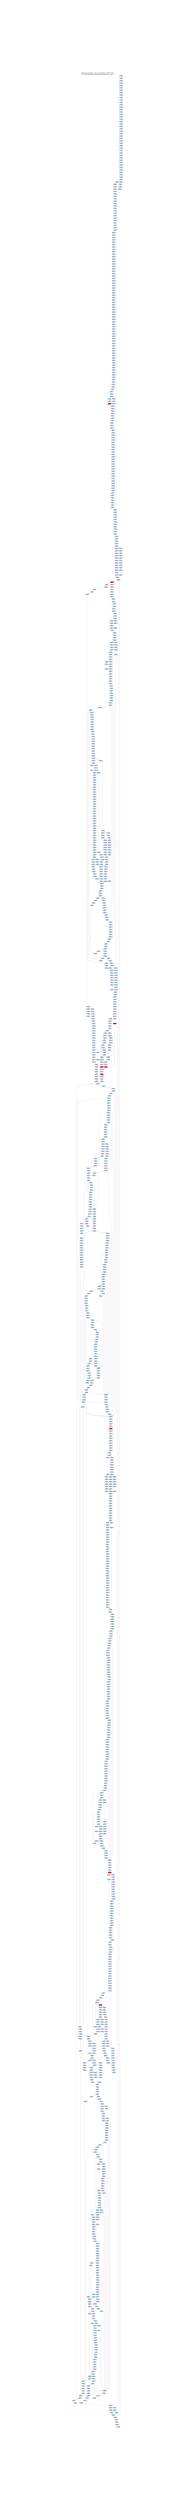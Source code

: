 digraph G {
node[shape=rectangle,style=filled,fillcolor=lightsteelblue,color=lightsteelblue]
bgcolor="transparent"
graph [label="Jakstab v0.8.4-devel   Tue Oct 22 09:02:24 CEST 2019\n-m ../Input/Real/linuxCommandsStatic/shred -b --cpa i", labelloc=t, fontsize=35, pad=30]
"0x0807ffe9"[label="0x0807ffe9\n"];
"0x08051fe5"[label="0x08051fe5\n"];
"0x0807ffed"[label="0x0807ffed\n"];
"0x0807ffe2"[label="0x0807ffe2\n"];
"0x08051fef"[label="0x08051fef\n"];
"0x08051fe9"[label="0x08051fe9\n"];
"0x08051ff6"[label="0x08051ff6\n"];
"0x0807fff9"[label="0x0807fff9\n"];
"0x08051ff8"[label="0x08051ff8\n"];
"0x0807fffb"[label="0x0807fffb\n"];
"0x0807fffd"[label="0x0807fffd\n"];
"0x08051ff4"[label="0x08051ff4\n"];
"0x0807fff3"[label="0x0807fff3\n"];
"0x08051ffa"[label="0x08051ffa\n"];
"0x0807fff7"[label="0x0807fff7\n"];
"0x08051ffc"[label="0x08051ffc\n"];
"0x08080009"[label="0x08080009\n"];
"0x08052005"[label="0x08052005\n"];
"0x08052007"[label="0x08052007\n"];
"0x08052002"[label="0x08052002\n"];
"0x0808000f"[label="0x0808000f\n"];
"0x08080003"[label="0x08080003\n"];
"0x0805200f"[label="0x0805200f\n"];
"0x0805200c"[label="0x0805200c\n"];
"0x08052015"[label="0x08052015\n"];
"0x0808001b"[label="0x0808001b\n"];
"0x08052017"[label="0x08052017\n"];
"0x08052012"[label="0x08052012\n"];
"0x0805201f"[label="0x0805201f\n"];
"0x08080015"[label="0x08080015\n"];
"0x08052019"[label="0x08052019\n"];
"0x08080017"[label="0x08080017\n"];
"0x08080029"[label="0x08080029\n"];
"0x0808002b"[label="0x0808002b\n"];
"0x08052028"[label="0x08052028\n"];
"0x0808002f"[label="0x0808002f\n"];
"0x08052023"[label="0x08052023\n"];
"0x08080021"[label="0x08080021\n"];
"0x08080025"[label="0x08080025\n"];
"0x0805202c"[label="0x0805202c\n"];
"0x08080039"[label="0x08080039\n"];
"0x0808003d"[label="0x0808003d\n"];
"0x08052034"[label="0x08052034\n"];
"0x08080035"[label="0x08080035\n"];
"0x0805203c"[label="0x0805203c\n"];
"0x08080037"[label="0x08080037\n"];
"0x0808004d"[label="0x0808004d\n"];
"0x08052041"[label="0x08052041\n"];
"0x08080043"[label="0x08080043\n"];
"0x08052049"[label="0x08052049\n"];
"0x08080047"[label="0x08080047\n"];
"0x0808005c"[label="0x0808005c\n"];
"0x08052054"[label="0x08052054\n"];
"0x08080060"[label="0x08080060\n"];
"0x08080051"[label="0x08080051\n"];
"0x0805205b"[label="0x0805205b\n"];
"0x08080058"[label="0x08080058\n"];
"0x08052066"[label="0x08052066\n"];
"0x0808006b"[label="0x0808006b\n"];
"0x08052070"[label="0x08052070\n"];
"0x08052069"[label="0x08052069\n"];
"0x08080066"[label="0x08080066\n"];
"0x0805206b"[label="0x0805206b\n"];
"0x08052075"[label="0x08052075\n"];
"0x0808007b"[label="0x0808007b\n"];
"0x08052077"[label="0x08052077\n"];
"0x0808007f"[label="0x0808007f\n"];
"0x08080071"[label="0x08080071\n"];
"0x0805207f"[label="0x0805207f\n"];
"0x08080075"[label="0x08080075\n"];
"0x08052079"[label="0x08052079\n"];
"0x0805207c"[label="0x0805207c\n"];
"0x08080077"[label="0x08080077\n"];
"0x08052088"[label="0x08052088\n"];
"0x0808008b"[label="0x0808008b\n"];
"0x08052081"[label="0x08052081\n"];
"0x08052084"[label="0x08052084\n"];
"0x08080081"[label="0x08080081\n"];
"0x0805208f"[label="0x0805208f\n"];
"0x0805208c"[label="0x0805208c\n"];
"0x08080087"[label="0x08080087\n"];
"0x08080099"[label="0x08080099\n"];
"0x08052095"[label="0x08052095\n"];
"0x0808009b"[label="0x0808009b\n"];
"0x08052098"[label="0x08052098\n"];
"0x0808009d"[label="0x0808009d\n"];
"0x0805209e"[label="0x0805209e\n"];
"0x08080091"[label="0x08080091\n"];
"0x08080095"[label="0x08080095\n"];
"0x0805209b"[label="0x0805209b\n"];
"0x080520a6"[label="0x080520a6\n"];
"0x080528a5"[label="0x080528a5\n"];
"0x080800ab"[label="0x080800ab\n"];
"0x080528a2"[label="0x080528a2\n"];
"0x080520a1"[label="0x080520a1\n"];
"0x080520a4"[label="0x080520a4\n"];
"0x080800b0"[label="0x080800b0\n"];
"0x080800a3"[label="0x080800a3\n"];
"0x080520a9"[label="0x080520a9\n"];
"0x080800a7"[label="0x080800a7\n"];
"0x080520ac"[label="0x080520ac\n"];
"0x080800b9"[label="0x080800b9\n"];
"0x080520b6"[label="0x080520b6\n"];
"0x080800bd"[label="0x080800bd\n"];
"0x080520b1"[label="0x080520b1\n"];
"0x080520b4"[label="0x080520b4\n"];
"0x080520c0"[label="0x080520c0\n"];
"0x080800b4"[label="0x080800b4\n"];
"0x080520b9"[label="0x080520b9\n"];
"0x080520c5"[label="0x080520c5\n"];
"0x080520c2"[label="0x080520c2\n"];
"0x080800cd"[label="0x080800cd\n"];
"0x080520cd"[label="0x080520cd\n"];
"0x080520d0"[label="0x080520d0\n"];
"0x080800c3"[label="0x080800c3\n"];
"0x080520c9"[label="0x080520c9\n"];
"0x080800c8"[label="0x080800c8\n"];
"0x080800d9"[label="0x080800d9\n"];
"0x080520d2"[label="0x080520d2\n"];
"0x080800dd"[label="0x080800dd\n"];
"0x080a08e0"[label="0x080a08e0\n"];
"0x080800d2"[label="0x080800d2\n"];
"0x080520e0"[label="0x080520e0\n"];
"0x080520d9"[label="0x080520d9\n"];
"0x080800d7"[label="0x080800d7\n"];
"0x080520e6"[label="0x080520e6\n"];
"0x080a08ea"[label="0x080a08ea\n"];
"0x080800ec"[label="0x080800ec\n"];
"0x080a08ef"[label="0x080a08ef\n"];
"0x080520e4"[label="0x080520e4\n"];
"0x080800e2"[label="0x080800e2\n"];
"0x080520ed"[label="0x080520ed\n"];
"0x080520f0"[label="0x080520f0\n"];
"0x080a08e1"[label="0x080a08e1\n"];
"0x080800e7"[label="0x080800e7\n"];
"0x080a08e6"[label="0x080a08e6\n"];
"0x080520f6"[label="0x080520f6\n"];
"0x080a08f9"[label="0x080a08f9\n"];
"0x080800fb"[label="0x080800fb\n"];
"0x080a08ff"[label="0x080a08ff\n"];
"0x080520f3"[label="0x080520f3\n"];
"0x08080100"[label="0x08080100\n"];
"0x080520fe"[label="0x080520fe\n"];
"0x080800f1"[label="0x080800f1\n"];
"0x080520fd"[label="0x080520fd\n"];
"0x08052100"[label="0x08052100\n",fillcolor="red"];
"0x080520ff"[label="0x080520ff\n"];
"0x080a08f7"[label="0x080a08f7\n"];
"0x080800f5"[label="0x080800f5\n"];
"0x080520fc"[label="0x080520fc\n"];
"0x080a08f5"[label="0x080a08f5\n"];
"0x08080109"[label="0x08080109\n"];
"0x080a0909"[label="0x080a0909\n"];
"0x0808010b"[label="0x0808010b\n"];
"0x08052107"[label="0x08052107\n"];
"0x08052101"[label="0x08052101\n"];
"0x0808010f"[label="0x0808010f\n"];
"0x08052104"[label="0x08052104\n"];
"0x080a090e"[label="0x080a090e\n"];
"0x080a0903"[label="0x080a0903\n"];
"0x080a0904"[label="0x080a0904\n"];
"0x080a0901"[label="0x080a0901\n"];
"0x0805210f"[label="0x0805210f\n"];
"0x0805210a"[label="0x0805210a\n"];
"0x08080105"[label="0x08080105\n"];
"0x080a0908"[label="0x080a0908\n"];
"0x0805210c"[label="0x0805210c\n"];
"0x08080119"[label="0x08080119\n"];
"0x08052118"[label="0x08052118\n"];
"0x08052111"[label="0x08052111\n"];
"0x08080120"[label="0x08080120\n"];
"0x08052113"[label="0x08052113\n"];
"0x08080111"[label="0x08080111\n"];
"0x0805211e"[label="0x0805211e\n"];
"0x08080115"[label="0x08080115\n"];
"0x08080117"[label="0x08080117\n"];
"0x0808012f"[label="0x0808012f\n"];
"0x08052123"[label="0x08052123\n"];
"0x0805212e"[label="0x0805212e\n"];
"0x08080123"[label="0x08080123\n"];
"0x08052130"[label="0x08052130\n"];
"0x08080126"[label="0x08080126\n"];
"0x08052129"[label="0x08052129\n"];
"0x0805212b"[label="0x0805212b\n"];
"0x08080128"[label="0x08080128\n"];
"0x08052137"[label="0x08052137\n"];
"0x08052133"[label="0x08052133\n"];
"0x08080131"[label="0x08080131\n",fillcolor="red"];
"0x0807f940"[label="0x0807f940\n"];
"0x0805213a"[label="0x0805213a\n"];
"0x0805213c"[label="0x0805213c\n"];
"0x0807f948"[label="0x0807f948\n"];
"0x312d302e"[label="0x312d302e\n"];
"0x08052145"[label="0x08052145\n"];
"0x0807f946"[label="0x0807f946\n"];
"0x08052148"[label="0x08052148\n"];
"0x08052142"[label="0x08052142\n"];
"0x0807f943"[label="0x0807f943\n"];
"0x0807f94e"[label="0x0807f94e\n"];
"0x0805214f"[label="0x0805214f\n"];
"0x0805214a"[label="0x0805214a\n"];
"0x0807f94c"[label="0x0807f94c\n"];
"0x0807f94b"[label="0x0807f94b\n"];
"0x0807f958"[label="0x0807f958\n"];
"0x0808015b"[label="0x0808015b\n"];
"0x0807f955"[label="0x0807f955\n"];
"0x080a9160"[label="0x080a9160\n"];
"0x0807f953"[label="0x0807f953\n"];
"0x0808015e"[label="0x0808015e\n"];
"0x08052154"[label="0x08052154\n"];
"0x0807f951"[label="0x0807f951\n"];
"0x08080160"[label="0x08080160\n"];
"0x0807f95f"[label="0x0807f95f\n"];
"0x0805215d"[label="0x0805215d\n"];
"0x0807f95d"[label="0x0807f95d\n"];
"0x0805215a"[label="0x0805215a\n"];
"0x0807f95a"[label="0x0807f95a\n"];
"0x0807f968"[label="0x0807f968\n"];
"0x080a9169"[label="0x080a9169\n"];
"0x0808016d"[label="0x0808016d\n"];
"0x080a916f"[label="0x080a916f\n"];
"0x0807f962"[label="0x0807f962\n"];
"0x0807f961"[label="0x0807f961\n"];
"0x08052163"[label="0x08052163\n"];
"0x0805216e"[label="0x0805216e\n"];
"0x080a9163"[label="0x080a9163\n"];
"0x0807f96f"[label="0x0807f96f\n"];
"0x080a9164"[label="0x080a9164\n"];
"0x08080162"[label="0x08080162\n"];
"0x080a9161"[label="0x080a9161\n"];
"0x0807f96d"[label="0x0807f96d\n"];
"0x080a9162"[label="0x080a9162\n"];
"0x08080164"[label="0x08080164\n"];
"0x08052169"[label="0x08052169\n"];
"0x0807f96b"[label="0x0807f96b\n"];
"0x0805216c"[label="0x0805216c\n"];
"0x08080168"[label="0x08080168\n"];
"0x0804b175"[label="0x0804b175\n"];
"0x080a917c"[label="0x080a917c\n"];
"0x0807f977"[label="0x0807f977\n"];
"0x0808017b"[label="0x0808017b\n"];
"0x0804b178"[label="0x0804b178\n"];
"0x080a917a"[label="0x080a917a\n"];
"0x0804c978"[label="0x0804c978\n"];
"0x0807f974"[label="0x0807f974\n"];
"0x08052171"[label="0x08052171\n"];
"0x080a9180"[label="0x080a9180\n"];
"0x0807f972"[label="0x0807f972\n"];
"0x08052174"[label="0x08052174\n"];
"0x08080180"[label="0x08080180\n"];
"0x080a917e"[label="0x080a917e\n"];
"0x0807f980"[label="0x0807f980\n"];
"0x0804b17d"[label="0x0804b17d\n"];
"0x08080171"[label="0x08080171\n"];
"0x0805217d"[label="0x0805217d\n"];
"0x0807f97e"[label="0x0807f97e\n"];
"0x08080173"[label="0x08080173\n"];
"0x08052180"[label="0x08052180\n"];
"0x0804b180"[label="0x0804b180\n"];
"0x080a9172"[label="0x080a9172\n"];
"0x0804b179"[label="0x0804b179\n"];
"0x0805217a"[label="0x0805217a\n"];
"0x08080175"[label="0x08080175\n"];
"0x0807f97b"[label="0x0807f97b\n"];
"0x0804c97b"[label="0x0804c97b\n"];
"0x0804b17c"[label="0x0804b17c\n"];
"0x0807f979"[label="0x0807f979\n"];
"0x080a9176"[label="0x080a9176\n"];
"0x080a918b"[label="0x080a918b\n"];
"0x08052185"[label="0x08052185\n"];
"0x080a9189"[label="0x080a9189\n"];
"0x0807f986"[label="0x0807f986\n"];
"0x0808018c"[label="0x0808018c\n"];
"0x080a918f"[label="0x080a918f\n"];
"0x0807f983"[label="0x0807f983\n"];
"0x080a918d"[label="0x080a918d\n"];
"0x0807f990"[label="0x0807f990\n"];
"0x0805218e"[label="0x0805218e\n"];
"0x080a9183"[label="0x080a9183\n"];
"0x080a9187"[label="0x080a9187\n"];
"0x0807f98b"[label="0x0807f98b\n",fillcolor="red"];
"0x0807f98a"[label="0x0807f98a\n"];
"0x0805218c"[label="0x0805218c\n"];
"0x0807f998"[label="0x0807f998\n"];
"0x080a9199"[label="0x080a9199\n"];
"0x0808019d"[label="0x0808019d\n"];
"0x0807f993"[label="0x0807f993\n",fillcolor="red"];
"0x08052191"[label="0x08052191\n"];
"0x080a919e"[label="0x080a919e\n"];
"0x0807f9a0"[label="0x0807f9a0\n"];
"0x08080191"[label="0x08080191\n"];
"0x0807f99f"[label="0x0807f99f\n"];
"0x080a9191"[label="0x080a9191\n"];
"0x080521a0"[label="0x080521a0\n"];
"0x0807f99d"[label="0x0807f99d\n"];
"0x080a9197"[label="0x080a9197\n"];
"0x0807f99a"[label="0x0807f99a\n"];
"0x080521a5"[label="0x080521a5\n"];
"0x080a91aa"[label="0x080a91aa\n"];
"0x080a91b0"[label="0x080a91b0\n"];
"0x080801ae"[label="0x080801ae\n"];
"0x080a91ad"[label="0x080a91ad\n"];
"0x0807f9b0"[label="0x0807f9b0\n"];
"0x080801a2"[label="0x080801a2\n"];
"0x080a91a4"[label="0x080a91a4\n"];
"0x080521ad"[label="0x080521ad\n"];
"0x080a91a1"[label="0x080a91a1\n"];
"0x080521b0"[label="0x080521b0\n"];
"0x080521aa"[label="0x080521aa\n"];
"0x080521ac"[label="0x080521ac\n"];
"0x080521ab"[label="0x080521ab\n"];
"0x080a91a6"[label="0x080a91a6\n"];
"0x080521b6"[label="0x080521b6\n"];
"0x080a91bc"[label="0x080a91bc\n"];
"0x0807f9b6"[label="0x0807f9b6\n"];
"0x080a91ba"[label="0x080a91ba\n"];
"0x0807f9b3"[label="0x0807f9b3\n"];
"0x080801bf"[label="0x080801bf\n"];
"0x0807f9b1"[label="0x0807f9b1\n"];
"0x080a91be"[label="0x080a91be\n"];
"0x0807f9c0"[label="0x0807f9c0\n"];
"0x080521be"[label="0x080521be\n"];
"0x080801b3"[label="0x080801b3\n"];
"0x080a91b2"[label="0x080a91b2\n"];
"0x0807f9bc"[label="0x0807f9bc\n"];
"0x080521ba"[label="0x080521ba\n"];
"0x080a91b8"[label="0x080a91b8\n"];
"0x0807f9ba"[label="0x0807f9ba\n"];
"0x080521bc"[label="0x080521bc\n"];
"0x080a91b6"[label="0x080a91b6\n"];
"0x080a91cb"[label="0x080a91cb\n"];
"0x0807f9c7"[label="0x0807f9c7\n"];
"0x080a91cc"[label="0x080a91cc\n"];
"0x080a91c9"[label="0x080a91c9\n"];
"0x080a91cf"[label="0x080a91cf\n"];
"0x080a91d0"[label="0x080a91d0\n"];
"0x080a91cd"[label="0x080a91cd\n"];
"0x0807f9c2"[label="0x0807f9c2\n"];
"0x080a91ce"[label="0x080a91ce\n"];
"0x0807f9d0"[label="0x0807f9d0\n"];
"0x080a91c4"[label="0x080a91c4\n"];
"0x080521cd"[label="0x080521cd\n"];
"0x080801c4"[label="0x080801c4\n"];
"0x080a91c2"[label="0x080a91c2\n"];
"0x080a91c7"[label="0x080a91c7\n"];
"0x0807f9cb"[label="0x0807f9cb\n",fillcolor="red"];
"0x080521c9"[label="0x080521c9\n"];
"0x0807f9ca"[label="0x0807f9ca\n"];
"0x080801d9"[label="0x080801d9\n"];
"0x080521d8"[label="0x080521d8\n"];
"0x0807f9d6"[label="0x0807f9d6\n"];
"0x080a91da"[label="0x080a91da\n"];
"0x0807f9d5"[label="0x0807f9d5\n"];
"0x080a91df"[label="0x080a91df\n"];
"0x0807f9d3"[label="0x0807f9d3\n"];
"0x080521d3"[label="0x080521d3\n"];
"0x0807f9df"[label="0x0807f9df\n"];
"0x080521df"[label="0x080521df\n"];
"0x080a91d2"[label="0x080a91d2\n"];
"0x080801d4"[label="0x080801d4\n"];
"0x0807f9db"[label="0x0807f9db\n"];
"0x080801e9"[label="0x080801e9\n"];
"0x080521e6"[label="0x080521e6\n"];
"0x080a91ec"[label="0x080a91ec\n"];
"0x0807f9e6"[label="0x0807f9e6\n"];
"0x080a91ea"[label="0x080a91ea\n"];
"0x080801ee"[label="0x080801ee\n"];
"0x0807f9e3"[label="0x0807f9e3\n"];
"0x080a91f0"[label="0x080a91f0\n"];
"0x0807f9ec"[label="0x0807f9ec\n"];
"0x080a91e8"[label="0x080a91e8\n"];
"0x080a91e5"[label="0x080a91e5\n"];
"0x080521ec"[label="0x080521ec\n"];
"0x0807f9ea"[label="0x0807f9ea\n"];
"0x080a91fc"[label="0x080a91fc\n"];
"0x080801fc"[label="0x080801fc\n"];
"0x080a91fa"[label="0x080a91fa\n"];
"0x080521f7"[label="0x080521f7\n"];
"0x0807f9f5"[label="0x0807f9f5\n",fillcolor="red"];
"0x0807f9f4"[label="0x0807f9f4\n"];
"0x080a9200"[label="0x080a9200\n"];
"0x0807f9f1"[label="0x0807f9f1\n"];
"0x080521f3"[label="0x080521f3\n"];
"0x080a91f4"[label="0x080a91f4\n"];
"0x080521ff"[label="0x080521ff\n"];
"0x080a91f7"[label="0x080a91f7\n"];
"0x080521f9"[label="0x080521f9\n"];
"0x080a9209"[label="0x080a9209\n"];
"0x08052207"[label="0x08052207\n"];
"0x0808020d"[label="0x0808020d\n"];
"0x08052201"[label="0x08052201\n"];
"0x080a9210"[label="0x080a9210\n"];
"0x08052204"[label="0x08052204\n"];
"0x08080201"[label="0x08080201\n"];
"0x0805220e"[label="0x0805220e\n"];
"0x0805220f"[label="0x0805220f\n"];
"0x08052209"[label="0x08052209\n"];
"0x080a9206"[label="0x080a9206\n"];
"0x0805220b"[label="0x0805220b\n"];
"0x080a921c"[label="0x080a921c\n"];
"0x080a9219"[label="0x080a9219\n"];
"0x08052217"[label="0x08052217\n"];
"0x0808021e"[label="0x0808021e\n"];
"0x08052214"[label="0x08052214\n"];
"0x080a921d"[label="0x080a921d\n"];
"0x0807fa20"[label="0x0807fa20\n"];
"0x080a9213"[label="0x080a9213\n"];
"0x08080212"[label="0x08080212\n"];
"0x080a9217"[label="0x080a9217\n"];
"0x0805221b"[label="0x0805221b\n"];
"0x08052226"[label="0x08052226\n"];
"0x0807fa27"[label="0x0807fa27\n"];
"0x080a9229"[label="0x080a9229\n"];
"0x08052221"[label="0x08052221\n"];
"0x080a922d"[label="0x080a922d\n"];
"0x08052224"[label="0x08052224\n"];
"0x0807fa22"[label="0x0807fa22\n"];
"0x0808022f"[label="0x0808022f\n"];
"0x0807fa21"[label="0x0807fa21\n"];
"0x0805222e"[label="0x0805222e\n"];
"0x080a9223"[label="0x080a9223\n"];
"0x0807fa2f"[label="0x0807fa2f\n"];
"0x0807fa2e"[label="0x0807fa2e\n"];
"0x08080223"[label="0x08080223\n"];
"0x080a9221"[label="0x080a9221\n"];
"0x08052230"[label="0x08052230\n"];
"0x0807fa2d"[label="0x0807fa2d\n"];
"0x080a9227"[label="0x080a9227\n"];
"0x0805222c"[label="0x0805222c\n"];
"0x0807fa38"[label="0x0807fa38\n"];
"0x080a923b"[label="0x080a923b\n"];
"0x08052235"[label="0x08052235\n"];
"0x080a923f"[label="0x080a923f\n"];
"0x0807fa32"[label="0x0807fa32\n"];
"0x080a923d"[label="0x080a923d\n"];
"0x08080240"[label="0x08080240\n"];
"0x0805223e"[label="0x0805223e\n"];
"0x080a9233"[label="0x080a9233\n"];
"0x08052240"[label="0x08052240\n"];
"0x080a9231"[label="0x080a9231\n"];
"0x0807fa3e"[label="0x0807fa3e\n"];
"0x080a9232"[label="0x080a9232\n"];
"0x08080234"[label="0x08080234\n"];
"0x0807fa3c"[label="0x0807fa3c\n"];
"0x080a9238"[label="0x080a9238\n"];
"0x0805223b"[label="0x0805223b\n"];
"0x08052246"[label="0x08052246\n"];
"0x0807fa46"[label="0x0807fa46\n"];
"0x080a924a"[label="0x080a924a\n"];
"0x080a924f"[label="0x080a924f\n"];
"0x0807fa44"[label="0x0807fa44\n"];
"0x08052244"[label="0x08052244\n"];
"0x0807fa42"[label="0x0807fa42\n"];
"0x08052250"[label="0x08052250\n"];
"0x080a9241"[label="0x080a9241\n"];
"0x0805224a"[label="0x0805224a\n"];
"0x08080245"[label="0x08080245\n"];
"0x0807fa4b"[label="0x0807fa4b\n"];
"0x080a9245"[label="0x080a9245\n"];
"0x08052256"[label="0x08052256\n"];
"0x0808025a"[label="0x0808025a\n"];
"0x08052258"[label="0x08052258\n"];
"0x0807fa55"[label="0x0807fa55\n"];
"0x0808025c"[label="0x0808025c\n"];
"0x08052252"[label="0x08052252\n"];
"0x0807fa53"[label="0x0807fa53\n"];
"0x080a9260"[label="0x080a9260\n"];
"0x0808025e"[label="0x0808025e\n"];
"0x0807fa51"[label="0x0807fa51\n"];
"0x0807fa60"[label="0x0807fa60\n"];
"0x08080251"[label="0x08080251\n"];
"0x0805225d"[label="0x0805225d\n"];
"0x080a9251"[label="0x080a9251\n"];
"0x08080254"[label="0x08080254\n"];
"0x080a9257"[label="0x080a9257\n"];
"0x08080256"[label="0x08080256\n"];
"0x0807fa5a"[label="0x0807fa5a\n"];
"0x080a926b"[label="0x080a926b\n"];
"0x08052266"[label="0x08052266\n"];
"0x0807fa66"[label="0x0807fa66\n"];
"0x08052268"[label="0x08052268\n"];
"0x0808026d"[label="0x0808026d\n"];
"0x0807fa64"[label="0x0807fa64\n"];
"0x080a9270"[label="0x080a9270\n"];
"0x080a926d"[label="0x080a926d\n"];
"0x08052263"[label="0x08052263\n"];
"0x08080270"[label="0x08080270\n"];
"0x08080261"[label="0x08080261\n"];
"0x0807fa70"[label="0x0807fa70\n"];
"0x0805226d"[label="0x0805226d\n"];
"0x080a9264"[label="0x080a9264\n"];
"0x08080263"[label="0x08080263\n"];
"0x080a9262"[label="0x080a9262\n"];
"0x0807fa6c"[label="0x0807fa6c\n"];
"0x080a9268"[label="0x080a9268\n"];
"0x08080267"[label="0x08080267\n"];
"0x08052276"[label="0x08052276\n"];
"0x080a927c"[label="0x080a927c\n"];
"0x08052278"[label="0x08052278\n"];
"0x080a927a"[label="0x080a927a\n"];
"0x0807fa74"[label="0x0807fa74\n"];
"0x080a9280"[label="0x080a9280\n"];
"0x0807fa72"[label="0x0807fa72\n"];
"0x08052273"[label="0x08052273\n"];
"0x080a927e"[label="0x080a927e\n"];
"0x08080271"[label="0x08080271\n"];
"0x080a9273"[label="0x080a9273\n"];
"0x08080272"[label="0x08080272\n"];
"0x0807fa7e"[label="0x0807fa7e\n"];
"0x08052280"[label="0x08052280\n"];
"0x08080273"[label="0x08080273\n"];
"0x08080274"[label="0x08080274\n"];
"0x080a9277"[label="0x080a9277\n"];
"0x0805227a"[label="0x0805227a\n"];
"0x080a9275"[label="0x080a9275\n"];
"0x0807fa7a"[label="0x0807fa7a\n"];
"0x0807fa88"[label="0x0807fa88\n"];
"0x080a928b"[label="0x080a928b\n"];
"0x08052288"[label="0x08052288\n"];
"0x0807fa85"[label="0x0807fa85\n"];
"0x080a928f"[label="0x080a928f\n"];
"0x0807fa82"[label="0x0807fa82\n"];
"0x0807fa90"[label="0x0807fa90\n"];
"0x080a9284"[label="0x080a9284\n"];
"0x08052290"[label="0x08052290\n"];
"0x0807fa8e"[label="0x0807fa8e\n"];
"0x080a9288"[label="0x080a9288\n"];
"0x0807fa98"[label="0x0807fa98\n"];
"0x080a929c"[label="0x080a929c\n"];
"0x0807fa96"[label="0x0807fa96\n"];
"0x08052293"[label="0x08052293\n"];
"0x080a929e"[label="0x080a929e\n"];
"0x0807faa0"[label="0x0807faa0\n"];
"0x080a9291"[label="0x080a9291\n"];
"0x0805229f"[label="0x0805229f\n"];
"0x080a9297"[label="0x080a9297\n"];
"0x08052299"[label="0x08052299\n"];
"0x0807faa8"[label="0x0807faa8\n"];
"0x080522a5"[label="0x080522a5\n"];
"0x080a92a9"[label="0x080a92a9\n"];
"0x0807faa5"[label="0x0807faa5\n"];
"0x080a92b0"[label="0x080a92b0\n"];
"0x0807faa3"[label="0x0807faa3\n"];
"0x080a92a4"[label="0x080a92a4\n"];
"0x0807faaf"[label="0x0807faaf\n"];
"0x080a92a1"[label="0x080a92a1\n"];
"0x0807faad"[label="0x0807faad\n"];
"0x080a92a6"[label="0x080a92a6\n"];
"0x080522ab"[label="0x080522ab\n"];
"0x080a92bb"[label="0x080a92bb\n"];
"0x080522b6"[label="0x080522b6\n"];
"0x080522b8"[label="0x080522b8\n"];
"0x0807fab5"[label="0x0807fab5\n"];
"0x0807fab3"[label="0x0807fab3\n"];
"0x080a92c0"[label="0x080a92c0\n"];
"0x080522b1"[label="0x080522b1\n"];
"0x080522b4"[label="0x080522b4\n"];
"0x0807fab1"[label="0x0807fab1\n"];
"0x0807fac0"[label="0x0807fac0\n"];
"0x080a92b3"[label="0x080a92b3\n"];
"0x0807fabe"[label="0x0807fabe\n"];
"0x080522ba"[label="0x080522ba\n"];
"0x080a92b8"[label="0x080a92b8\n"];
"0x0807fabb"[label="0x0807fabb\n"];
"0x080522bc"[label="0x080522bc\n"];
"0x080a92b6"[label="0x080a92b6\n"];
"0x0807fac8"[label="0x0807fac8\n"];
"0x0807fac4"[label="0x0807fac4\n"];
"0x080a92d0"[label="0x080a92d0\n"];
"0x080522c1"[label="0x080522c1\n"];
"0x080522c4"[label="0x080522c4\n"];
"0x080a92c3"[label="0x080a92c3\n"];
"0x080522cd"[label="0x080522cd\n"];
"0x0807face"[label="0x0807face\n"];
"0x080522c9"[label="0x080522c9\n"];
"0x080a92c8"[label="0x080a92c8\n"];
"0x0807faca"[label="0x0807faca\n"];
"0x080522d6"[label="0x080522d6\n"];
"0x0807fad7"[label="0x0807fad7\n"];
"0x0807fad4"[label="0x0807fad4\n"];
"0x080522d3"[label="0x080522d3\n"];
"0x080a92de"[label="0x080a92de\n"];
"0x0807fae0"[label="0x0807fae0\n"];
"0x080a92d4"[label="0x080a92d4\n"];
"0x0807fadd"[label="0x0807fadd\n"];
"0x080522d9"[label="0x080522d9\n"];
"0x080522db"[label="0x080522db\n"];
"0x0807fad9"[label="0x0807fad9\n"];
"0x080a92d6"[label="0x080a92d6\n"];
"0x080a92eb"[label="0x080a92eb\n"];
"0x080522e5"[label="0x080522e5\n"];
"0x080a92e9"[label="0x080a92e9\n"];
"0x0807fae6"[label="0x0807fae6\n"];
"0x080522e7"[label="0x080522e7\n"];
"0x080522e2"[label="0x080522e2\n"];
"0x080a92ee"[label="0x080a92ee\n"];
"0x0807faf0"[label="0x0807faf0\n"];
"0x080a92e3"[label="0x080a92e3\n"];
"0x0807faec"[label="0x0807faec\n"];
"0x0807faeb"[label="0x0807faeb\n"];
"0x080522eb"[label="0x080522eb\n"];
"0x080a92fb"[label="0x080a92fb\n"];
"0x0807faf7"[label="0x0807faf7\n"];
"0x080522f8"[label="0x080522f8\n"];
"0x080a92f9"[label="0x080a92f9\n"];
"0x0807faf5"[label="0x0807faf5\n"];
"0x080a92fa"[label="0x080a92fa\n"];
"0x080522f1"[label="0x080522f1\n"];
"0x0807faf3"[label="0x0807faf3\n"];
"0x080a9300"[label="0x080a9300\n"];
"0x080a92f3"[label="0x080a92f3\n"];
"0x080a92f1"[label="0x080a92f1\n"];
"0x0807fafe"[label="0x0807fafe\n"];
"0x08052300"[label="0x08052300\n"];
"0x0807fafb"[label="0x0807fafb\n"];
"0x080a92f8"[label="0x080a92f8\n"];
"0x080a92f5"[label="0x080a92f5\n"];
"0x080522fc"[label="0x080522fc\n"];
"0x0807faf9"[label="0x0807faf9\n"];
"0x080a92f6"[label="0x080a92f6\n"];
"0x0807fb08"[label="0x0807fb08\n"];
"0x08052306"[label="0x08052306\n"];
"0x080a930c"[label="0x080a930c\n"];
"0x0807fb06"[label="0x0807fb06\n"];
"0x08052308"[label="0x08052308\n"];
"0x080a930a"[label="0x080a930a\n"];
"0x0807fb04"[label="0x0807fb04\n"];
"0x080a9310"[label="0x080a9310\n"];
"0x0807fb01"[label="0x0807fb01\n"];
"0x080a9304"[label="0x080a9304\n"];
"0x0805230f"[label="0x0805230f\n"];
"0x080a9307"[label="0x080a9307\n"];
"0x0807fb0b"[label="0x0807fb0b\n"];
"0x0805230b"[label="0x0805230b\n"];
"0x080a931b"[label="0x080a931b\n"];
"0x0807fb17"[label="0x0807fb17\n"];
"0x08052315"[label="0x08052315\n"];
"0x0807fb15"[label="0x0807fb15\n"];
"0x080a9320"[label="0x080a9320\n"];
"0x08052311"[label="0x08052311\n"];
"0x08052314"[label="0x08052314\n"];
"0x0807fb11"[label="0x0807fb11\n"];
"0x08052320"[label="0x08052320\n"];
"0x0807fb1d"[label="0x0807fb1d\n"];
"0x0807fb1b"[label="0x0807fb1b\n"];
"0x080a9318"[label="0x080a9318\n"];
"0x0805231c"[label="0x0805231c\n"];
"0x0805231b"[label="0x0805231b\n"];
"0x08052328"[label="0x08052328\n"];
"0x0807fb25"[label="0x0807fb25\n"];
"0x08052321"[label="0x08052321\n"];
"0x080a932d"[label="0x080a932d\n"];
"0x0807fb21"[label="0x0807fb21\n"];
"0x08052323"[label="0x08052323\n"];
"0x0807fb30"[label="0x0807fb30\n"];
"0x0805232d"[label="0x0805232d\n"];
"0x0807fb2c"[label="0x0807fb2c\n"];
"0x080a9328"[label="0x080a9328\n"];
"0x0807fb2b"[label="0x0807fb2b\n"];
"0x0805232b"[label="0x0805232b\n"];
"0x0807fb38"[label="0x0807fb38\n"];
"0x0807fb35"[label="0x0807fb35\n"];
"0x08052332"[label="0x08052332\n"];
"0x08052331"[label="0x08052331\n"];
"0x0807fb33"[label="0x0807fb33\n"];
"0x08052334"[label="0x08052334\n"];
"0x0807fb40"[label="0x0807fb40\n"];
"0x0807fb3c"[label="0x0807fb3c\n"];
"0x0807fb3a"[label="0x0807fb3a\n"];
"0x0807fb47"[label="0x0807fb47\n"];
"0x0807fb44"[label="0x0807fb44\n"];
"0x0807fb4f"[label="0x0807fb4f\n"];
"0x0807fb4d"[label="0x0807fb4d\n"];
"0x0807fb4b"[label="0x0807fb4b\n"];
"0x0807fb49"[label="0x0807fb49\n"];
"0x0807fb57"[label="0x0807fb57\n"];
"0x0807fb55"[label="0x0807fb55\n"];
"0x0807fb53"[label="0x0807fb53\n"];
"0x0807fb51"[label="0x0807fb51\n"];
"0x0807fb60"[label="0x0807fb60\n"];
"0x0807fb68"[label="0x0807fb68\n"];
"0x0807fb66"[label="0x0807fb66\n"];
"0x0807fb64"[label="0x0807fb64\n"];
"0x0807fb62"[label="0x0807fb62\n"];
"0x0807d370"[label="0x0807d370\n"];
"0x0807fb6e"[label="0x0807fb6e\n"];
"0x0807fb6b"[label="0x0807fb6b\n"];
"0x0807fb78"[label="0x0807fb78\n"];
"0x0807fb76"[label="0x0807fb76\n"];
"0x0807d374"[label="0x0807d374\n"];
"0x0807fb74"[label="0x0807fb74\n"];
"0x0807d373"[label="0x0807d373\n"];
"0x0807d372"[label="0x0807d372\n"];
"0x0807fb71"[label="0x0807fb71\n"];
"0x0807d371"[label="0x0807d371\n"];
"0x0807fb80"[label="0x0807fb80\n"];
"0x0807d37f"[label="0x0807d37f\n"];
"0x0807fb7c"[label="0x0807fb7c\n"];
"0x0807fb7a"[label="0x0807fb7a\n"];
"0x0807d379"[label="0x0807d379\n"];
"0x0807d388"[label="0x0807d388\n"];
"0x0807fb86"[label="0x0807fb86\n"];
"0x0807fb83"[label="0x0807fb83\n"];
"0x0807d382"[label="0x0807d382\n"];
"0x0807d38f"[label="0x0807d38f\n"];
"0x0807fb8f"[label="0x0807fb8f\n"];
"0x0807d38c"[label="0x0807d38c\n"];
"0x0807fb8b"[label="0x0807fb8b\n"];
"0x0807fb89"[label="0x0807fb89\n"];
"0x0807fb97"[label="0x0807fb97\n"];
"0x0807d393"[label="0x0807d393\n"];
"0x0807fb93"[label="0x0807fb93\n"];
"0x0807d391"[label="0x0807d391\n"];
"0x0807d3a0"[label="0x0807d3a0\n"];
"0x0807fb9f"[label="0x0807fb9f\n"];
"0x0807d39d"[label="0x0807d39d\n"];
"0x0807d39b"[label="0x0807d39b\n"];
"0x0807fb99"[label="0x0807fb99\n"];
"0x0807d399"[label="0x0807d399\n"];
"0x0807d3a7"[label="0x0807d3a7\n"];
"0x0807fba6"[label="0x0807fba6\n",fillcolor="red"];
"0x0807fba5"[label="0x0807fba5\n"];
"0x0807fba4"[label="0x0807fba4\n"];
"0x0807fba3"[label="0x0807fba3\n"];
"0x0807d3a2"[label="0x0807d3a2\n"];
"0x0807fba2"[label="0x0807fba2\n"];
"0x0807fbb0"[label="0x0807fbb0\n"];
"0x0807d3ae"[label="0x0807d3ae\n"];
"0x0807d3ac"[label="0x0807d3ac\n"];
"0x0807d3aa"[label="0x0807d3aa\n"];
"0x0807d3b8"[label="0x0807d3b8\n"];
"0x0807fbb8"[label="0x0807fbb8\n"];
"0x0807d3b6"[label="0x0807d3b6\n"];
"0x0807fbb6"[label="0x0807fbb6\n"];
"0x0807d3b4"[label="0x0807d3b4\n"];
"0x0807fbb4"[label="0x0807fbb4\n"];
"0x0807d3b1"[label="0x0807d3b1\n"];
"0x08081bc0"[label="0x08081bc0\n"];
"0x0807d3bf"[label="0x0807d3bf\n"];
"0x0807fbbf"[label="0x0807fbbf\n"];
"0x0807fbbd"[label="0x0807fbbd\n"];
"0x0807d3bc"[label="0x0807d3bc\n"];
"0x0807fbbb"[label="0x0807fbbb\n"];
"0x0807d3ba"[label="0x0807d3ba\n"];
"0x0807fbc7"[label="0x0807fbc7\n"];
"0x0807fbc4"[label="0x0807fbc4\n"];
"0x0807d3c3"[label="0x0807d3c3\n"];
"0x0807fbc2"[label="0x0807fbc2\n"];
"0x0807d3c1"[label="0x0807d3c1\n"];
"0x0807d3d0"[label="0x0807d3d0\n"];
"0x0807fbcf"[label="0x0807fbcf\n"];
"0x0807fbcb"[label="0x0807fbcb\n"];
"0x0807d3c9"[label="0x0807d3c9\n"];
"0x0807d3d8"[label="0x0807d3d8\n"];
"0x0807fbd6"[label="0x0807fbd6\n"];
"0x0807d3d5"[label="0x0807d3d5\n"];
"0x0807d3e0"[label="0x0807d3e0\n"];
"0x0807fbdf"[label="0x0807fbdf\n"];
"0x0807d3de"[label="0x0807d3de\n"];
"0x0807d3dd"[label="0x0807d3dd\n"];
"0x0807d3dc"[label="0x0807d3dc\n"];
"0x0807fbdb"[label="0x0807fbdb\n"];
"0x0807d3db"[label="0x0807d3db\n"];
"0x0807d3da"[label="0x0807d3da\n"];
"0x0807d3e6"[label="0x0807d3e6\n"];
"0x0807d3e5"[label="0x0807d3e5\n"];
"0x0807d3e3"[label="0x0807d3e3\n"];
"0x0807fbe3"[label="0x0807fbe3\n"];
"0x0807d3f0"[label="0x0807d3f0\n"];
"0x0807fbf0"[label="0x0807fbf0\n"];
"0x0807d3ee"[label="0x0807d3ee\n"];
"0x0807d3eb"[label="0x0807d3eb\n"];
"0x0807d3f8"[label="0x0807d3f8\n"];
"0x0807d3f7"[label="0x0807d3f7\n"];
"0x0807fbf6"[label="0x0807fbf6\n"];
"0x0807d3f5"[label="0x0807d3f5\n"];
"0x0807fbf4"[label="0x0807fbf4\n"];
"0x0807fbf2"[label="0x0807fbf2\n"];
"0x0807d3f2"[label="0x0807d3f2\n"];
"0x0807d400"[label="0x0807d400\n"];
"0x0807fbfe"[label="0x0807fbfe\n"];
"0x0807fbfc"[label="0x0807fbfc\n"];
"0x0807d3fb"[label="0x0807d3fb\n"];
"0x0807fbfa"[label="0x0807fbfa\n"];
"0x0807d3fa"[label="0x0807d3fa\n"];
"0x0807d3f9"[label="0x0807d3f9\n"];
"0x0807fc06"[label="0x0807fc06\n"];
"0x0807d406"[label="0x0807d406\n"];
"0x0807d404"[label="0x0807d404\n"];
"0x0807fc02"[label="0x0807fc02\n"];
"0x0807d402"[label="0x0807d402\n"];
"0x0807fc0c"[label="0x0807fc0c\n"];
"0x0807d409"[label="0x0807d409\n"];
"0x0807fc09"[label="0x0807fc09\n"];
"0x0807fc16"[label="0x0807fc16\n"];
"0x0807fc14"[label="0x0807fc14\n"];
"0x0807fc12"[label="0x0807fc12\n"];
"0x0807fc1f"[label="0x0807fc1f\n"];
"0x0807fc1b"[label="0x0807fc1b\n"];
"0x0807fc27"[label="0x0807fc27\n"];
"0x0807fc23"[label="0x0807fc23\n"];
"0x0807fc2d"[label="0x0807fc2d\n"];
"0x0807fc2b"[label="0x0807fc2b\n"];
"0x0807fc29"[label="0x0807fc29\n"];
"0x0807fc38"[label="0x0807fc38\n"];
"0x0807fc36"[label="0x0807fc36\n"];
"0x0807fc34"[label="0x0807fc34\n"];
"0x0807fc31"[label="0x0807fc31\n"];
"0x0807fc40"[label="0x0807fc40\n"];
"0x0807fc3e"[label="0x0807fc3e\n"];
"0x0807fc3c"[label="0x0807fc3c\n"];
"0x0807fc3a"[label="0x0807fc3a\n"];
"0x0807fc48"[label="0x0807fc48\n"];
"0x0807fc42"[label="0x0807fc42\n"];
"0x0807fc50"[label="0x0807fc50\n"];
"0x0807fc4e"[label="0x0807fc4e\n"];
"0x0807fc4c"[label="0x0807fc4c\n"];
"0x0807fc4a"[label="0x0807fc4a\n"];
"0x0807fc56"[label="0x0807fc56\n"];
"0x0807fc53"[label="0x0807fc53\n"];
"0x0807fc60"[label="0x0807fc60\n"];
"0x0807fc5e"[label="0x0807fc5e\n"];
"0x0807fc5c"[label="0x0807fc5c\n"];
"0x0807fc59"[label="0x0807fc59\n"];
"0x0807fc65"[label="0x0807fc65\n"];
"0x0807fc63"[label="0x0807fc63\n"];
"0x0807fc70"[label="0x0807fc70\n"];
"0x0807fc6e"[label="0x0807fc6e\n"];
"0x0807fc6a"[label="0x0807fc6a\n"];
"0x0807fc78"[label="0x0807fc78\n"];
"0x0807fc74"[label="0x0807fc74\n"];
"0x0807fc72"[label="0x0807fc72\n"];
"0x0807fc7f"[label="0x0807fc7f\n"];
"0x0807fc7b"[label="0x0807fc7b\n"];
"0x0807fc88"[label="0x0807fc88\n"];
"0x0807fc84"[label="0x0807fc84\n"];
"0x0808048e"[label="0x0808048e\n"];
"0x0807fc90"[label="0x0807fc90\n"];
"0x0807fc89"[label="0x0807fc89\n"];
"0x0807fc96"[label="0x0807fc96\n"];
"0x0807fc93"[label="0x0807fc93\n"];
"0x0807fc9f"[label="0x0807fc9f\n"];
"0x08080492"[label="0x08080492\n"];
"0x0807fc9d"[label="0x0807fc9d\n"];
"0x0807fc9b"[label="0x0807fc9b\n"];
"0x0807fc99"[label="0x0807fc99\n"];
"0x08080498"[label="0x08080498\n"];
"0x0807fca8"[label="0x0807fca8\n"];
"0x0807fca3"[label="0x0807fca3\n"];
"0x0807fca1"[label="0x0807fca1\n"];
"0x0807fcaf"[label="0x0807fcaf\n"];
"0x0807fcad"[label="0x0807fcad\n"];
"0x0807fcb6"[label="0x0807fcb6\n"];
"0x0807fcb4"[label="0x0807fcb4\n"];
"0x0807fcb1"[label="0x0807fcb1\n"];
"0x0807fcbe"[label="0x0807fcbe\n"];
"0x0807fcbd"[label="0x0807fcbd\n"];
"0x0807fcba"[label="0x0807fcba\n"];
"0x0807fcc7"[label="0x0807fcc7\n"];
"0x0807fcc2"[label="0x0807fcc2\n"];
"0x08080cd0"[label="0x08080cd0\n"];
"0x0807fcce"[label="0x0807fcce\n"];
"0x0807fccb"[label="0x0807fccb\n"];
"0x08080cdd"[label="0x08080cdd\n"];
"0x0807fcd3"[label="0x0807fcd3\n"];
"0x0807fcd1"[label="0x0807fcd1\n"];
"0x08080ce0"[label="0x08080ce0\n"];
"0x08080cd1"[label="0x08080cd1\n"];
"0x0807fcdf"[label="0x0807fcdf\n"];
"0x08080cd2"[label="0x08080cd2\n"];
"0x080554e0"[label="0x080554e0\n"];
"0x0807fcdd"[label="0x0807fcdd\n"];
"0x08080cd7"[label="0x08080cd7\n"];
"0x0807fcd9"[label="0x0807fcd9\n"];
"0x0807fce8"[label="0x0807fce8\n"];
"0x08080cea"[label="0x08080cea\n"];
"0x08080cec"[label="0x08080cec\n"];
"0x080554e1"[label="0x080554e1\n"];
"0x0807fce2"[label="0x0807fce2\n"];
"0x08080cef"[label="0x08080cef\n"];
"0x08080cf0"[label="0x08080cf0\n"];
"0x0807fcf0"[label="0x0807fcf0\n"];
"0x08051cf0"[label="0x08051cf0\n"];
"0x08080ce6"[label="0x08080ce6\n"];
"0x08080ce8"[label="0x08080ce8\n"];
"0x0807fce9"[label="0x0807fce9\n"];
"0x0807fcf8"[label="0x0807fcf8\n"];
"0x0807fcf5"[label="0x0807fcf5\n"];
"0x08051cf7"[label="0x08051cf7\n"];
"0x08051cf2"[label="0x08051cf2\n"];
"0x08051cf1"[label="0x08051cf1\n"];
"0x08051cf4"[label="0x08051cf4\n"];
"0x08051cf3"[label="0x08051cf3\n"];
"0x08080cf1"[label="0x08080cf1\n"];
"0x0807fd00"[label="0x0807fd00\n"];
"0x0807fcfe"[label="0x0807fcfe\n"];
"0x08051cff"[label="0x08051cff\n"];
"0x0807fcfb"[label="0x0807fcfb\n"];
"0x08080cf8"[label="0x08080cf8\n"];
"0x08051cfb"[label="0x08051cfb\n"];
"0x0807fd08"[label="0x0807fd08\n"];
"0x08051d07"[label="0x08051d07\n"];
"0x0807fd04"[label="0x0807fd04\n"];
"0x08051d03"[label="0x08051d03\n"];
"0x0807fd0f"[label="0x0807fd0f\n"];
"0x08051d0d"[label="0x08051d0d\n"];
"0x0807fd0d"[label="0x0807fd0d\n"];
"0x08051d09"[label="0x08051d09\n"];
"0x0807fd0a"[label="0x0807fd0a\n"];
"0x08051d0b"[label="0x08051d0b\n"];
"0x0807fd17"[label="0x0807fd17\n"];
"0x08051d15"[label="0x08051d15\n"];
"0x0807fd15"[label="0x0807fd15\n"];
"0x08051d17"[label="0x08051d17\n"];
"0x0807fd11"[label="0x0807fd11\n"];
"0x08051d13"[label="0x08051d13\n"];
"0x08051d1e"[label="0x08051d1e\n"];
"0x08051d20"[label="0x08051d20\n"];
"0x0807fd1b"[label="0x0807fd1b\n"];
"0x08051d19"[label="0x08051d19\n"];
"0x08051d26"[label="0x08051d26\n"];
"0x0807fd28"[label="0x0807fd28\n"];
"0x08051d28"[label="0x08051d28\n"];
"0x0807fd25"[label="0x0807fd25\n"];
"0x08051d22"[label="0x08051d22\n"];
"0x08051d24"[label="0x08051d24\n"];
"0x0807fd21"[label="0x0807fd21\n"];
"0x08051d2e"[label="0x08051d2e\n"];
"0x0807fd2f"[label="0x0807fd2f\n"];
"0x08051d30"[label="0x08051d30\n"];
"0x0807fd2d"[label="0x0807fd2d\n"];
"0x08051d2a"[label="0x08051d2a\n"];
"0x08051d2c"[label="0x08051d2c\n"];
"0x0807fd37"[label="0x0807fd37\n"];
"0x08051d38"[label="0x08051d38\n"];
"0x08051d37"[label="0x08051d37\n"];
"0x0807fd35"[label="0x0807fd35\n"];
"0x08051d32"[label="0x08051d32\n"];
"0x0807fd33"[label="0x0807fd33\n"];
"0x08051d34"[label="0x08051d34\n"];
"0x0807fd31"[label="0x0807fd31\n"];
"0x0807fd40"[label="0x0807fd40\n"];
"0x08051d40"[label="0x08051d40\n"];
"0x0807fd3c"[label="0x0807fd3c\n"];
"0x08051d3a"[label="0x08051d3a\n"];
"0x0807fd3b"[label="0x0807fd3b\n"];
"0x08051d39"[label="0x08051d39\n"];
"0x08051d3b"[label="0x08051d3b\n"];
"0x0807fd39"[label="0x0807fd39\n"];
"0x0807fd48"[label="0x0807fd48\n"];
"0x08051d47"[label="0x08051d47\n"];
"0x08051d42"[label="0x08051d42\n"];
"0x0807fd43"[label="0x0807fd43\n"];
"0x08051d44"[label="0x08051d44\n"];
"0x0807fd50"[label="0x0807fd50\n"];
"0x0807fd4e"[label="0x0807fd4e\n"];
"0x08051d50"[label="0x08051d50\n"];
"0x0807fd4c"[label="0x0807fd4c\n"];
"0x08051d4a"[label="0x08051d4a\n"];
"0x0807fd4a"[label="0x0807fd4a\n"];
"0x0807fd58"[label="0x0807fd58\n"];
"0x08051d57"[label="0x08051d57\n"];
"0x0807fd54"[label="0x0807fd54\n"];
"0x08051d52"[label="0x08051d52\n"];
"0x0807fd52"[label="0x0807fd52\n"];
"0x0807fd5e"[label="0x0807fd5e\n"];
"0x08051d5f"[label="0x08051d5f\n"];
"0x0805255f"[label="0x0805255f\n"];
"0x0807fd5c"[label="0x0807fd5c\n"];
"0x08051d59"[label="0x08051d59\n"];
"0x08051d5b"[label="0x08051d5b\n"];
"0x08051d65"[label="0x08051d65\n"];
"0x08052565"[label="0x08052565\n"];
"0x08052568"[label="0x08052568\n"];
"0x0807fd66"[label="0x0807fd66\n"];
"0x08051d61"[label="0x08051d61\n"];
"0x0807fd62"[label="0x0807fd62\n"];
"0x08051d63"[label="0x08051d63\n"];
"0x0805256e"[label="0x0805256e\n"];
"0x08051d6d"[label="0x08051d6d\n"];
"0x08051d69"[label="0x08051d69\n"];
"0x0807fd6b"[label="0x0807fd6b\n"];
"0x08051d6b"[label="0x08051d6b\n"];
"0x08051d75"[label="0x08051d75\n"];
"0x0807fd75"[label="0x0807fd75\n"];
"0x08051d77"[label="0x08051d77\n"];
"0x08052571"[label="0x08052571\n"];
"0x08051d71"[label="0x08051d71\n"];
"0x08052573"[label="0x08052573\n"];
"0x08051d73"[label="0x08051d73\n"];
"0x0807fd7f"[label="0x0807fd7f\n"];
"0x08051d7f"[label="0x08051d7f\n"];
"0x0805257f"[label="0x0805257f\n"];
"0x08051d79"[label="0x08051d79\n"];
"0x08052579"[label="0x08052579\n"];
"0x0807fd7a"[label="0x0807fd7a\n"];
"0x08051d7b"[label="0x08051d7b\n"];
"0x08051d85"[label="0x08051d85\n"];
"0x08052585"[label="0x08052585\n"];
"0x08051d87"[label="0x08051d87\n"];
"0x0807fd85"[label="0x0807fd85\n"];
"0x0807fd83"[label="0x0807fd83\n"];
"0x08051d81"[label="0x08051d81\n"];
"0x0807fd81"[label="0x0807fd81\n"];
"0x08051d83"[label="0x08051d83\n"];
"0x0805258d"[label="0x0805258d\n"];
"0x0807fd8e"[label="0x0807fd8e\n"];
"0x08051d8f"[label="0x08051d8f\n"];
"0x0807fd8b"[label="0x0807fd8b\n"];
"0x08051d89"[label="0x08051d89\n"];
"0x08052589"[label="0x08052589\n"];
"0x08051d8b"[label="0x08051d8b\n"];
"0x0807fd89"[label="0x0807fd89\n"];
"0x0807fd96"[label="0x0807fd96\n"];
"0x08052598"[label="0x08052598\n"];
"0x08051d97"[label="0x08051d97\n"];
"0x08051d91"[label="0x08051d91\n"];
"0x08052591"[label="0x08052591\n"];
"0x080a05a0"[label="0x080a05a0\n"];
"0x08052594"[label="0x08052594\n"];
"0x0807fd92"[label="0x0807fd92\n"];
"0x08051d93"[label="0x08051d93\n"];
"0x08051d9d"[label="0x08051d9d\n"];
"0x0807fd9e"[label="0x0807fd9e\n"];
"0x08051d9f"[label="0x08051d9f\n"];
"0x0807fd9c"[label="0x0807fd9c\n"];
"0x08051d99"[label="0x08051d99\n"];
"0x08052599"[label="0x08052599\n"];
"0x08051d9b"[label="0x08051d9b\n"];
"0x08051da5"[label="0x08051da5\n"];
"0x0807fda7"[label="0x0807fda7\n"];
"0x08051da7"[label="0x08051da7\n"];
"0x0807fda4"[label="0x0807fda4\n"];
"0x08051da1"[label="0x08051da1\n"];
"0x08051da3"[label="0x08051da3\n"];
"0x08080db0"[label="0x08080db0\n"];
"0x08051dae"[label="0x08051dae\n"];
"0x0807fdaf"[label="0x0807fdaf\n"];
"0x0807fdad"[label="0x0807fdad\n"];
"0x08051daa"[label="0x08051daa\n"];
"0x08051dac"[label="0x08051dac\n"];
"0x080a05a5"[label="0x080a05a5\n"];
"0x0807fdb8"[label="0x0807fdb8\n"];
"0x08051db5"[label="0x08051db5\n"];
"0x08051db2"[label="0x08051db2\n"];
"0x08051db1"[label="0x08051db1\n"];
"0x08051db4"[label="0x08051db4\n"];
"0x08051db3"[label="0x08051db3\n"];
"0x08080db1"[label="0x08080db1\n"];
"0x08080db2"[label="0x08080db2\n"];
"0x0807fdbf"[label="0x0807fdbf\n"];
"0x08080db3"[label="0x08080db3\n"];
"0x08051dc0"[label="0x08051dc0\n"];
"0x08080db4"[label="0x08080db4\n"];
"0x0807fdbc"[label="0x0807fdbc\n"];
"0x0807fdba"[label="0x0807fdba\n"];
"0x08051dc6"[label="0x08051dc6\n"];
"0x0807fdc8"[label="0x0807fdc8\n"];
"0x0807fdc6"[label="0x0807fdc6\n"];
"0x08051dc2"[label="0x08051dc2\n"];
"0x0807fdc3"[label="0x0807fdc3\n"];
"0x08051dc4"[label="0x08051dc4\n"];
"0x0807fdd0"[label="0x0807fdd0\n"];
"0x08051dcd"[label="0x08051dcd\n"];
"0x08051dd0"[label="0x08051dd0\n"];
"0x08051dca"[label="0x08051dca\n"];
"0x0807fdcc"[label="0x0807fdcc\n"];
"0x08051dc9"[label="0x08051dc9\n"];
"0x08051dcc"[label="0x08051dcc\n"];
"0x08051dcb"[label="0x08051dcb\n"];
"0x08051dd6"[label="0x08051dd6\n"];
"0x0807fdd6"[label="0x0807fdd6\n"];
"0x08051dd8"[label="0x08051dd8\n"];
"0x08051dd2"[label="0x08051dd2\n"];
"0x0807fdd4"[label="0x0807fdd4\n"];
"0x08051dd4"[label="0x08051dd4\n"];
"0x0807fde0"[label="0x0807fde0\n"];
"0x08051dde"[label="0x08051dde\n"];
"0x08051ddd"[label="0x08051ddd\n"];
"0x08051de0"[label="0x08051de0\n"];
"0x08051ddf"[label="0x08051ddf\n"];
"0x08051dda"[label="0x08051dda\n"];
"0x0807fdd9"[label="0x0807fdd9\n"];
"0x0807fde7"[label="0x0807fde7\n"];
"0x08051de8"[label="0x08051de8\n"];
"0x0807fde5"[label="0x0807fde5\n"];
"0x08051de1"[label="0x08051de1\n"];
"0x0807fde2"[label="0x0807fde2\n"];
"0x08051dee"[label="0x08051dee\n"];
"0x0807fdf0"[label="0x0807fdf0\n"];
"0x0807fdee"[label="0x0807fdee\n"];
"0x08051df0"[label="0x08051df0\n"];
"0x08051dea"[label="0x08051dea\n"];
"0x08051dec"[label="0x08051dec\n"];
"0x0807fde9"[label="0x0807fde9\n"];
"0x0807fdf8"[label="0x0807fdf8\n"];
"0x0807fdf6"[label="0x0807fdf6\n"];
"0x08051df7"[label="0x08051df7\n"];
"0x0807fdf4"[label="0x0807fdf4\n"];
"0x08051df2"[label="0x08051df2\n"];
"0x0807fdf2"[label="0x0807fdf2\n"];
"0x0807fe00"[label="0x0807fe00\n"];
"0x08051e00"[label="0x08051e00\n"];
"0x0807fe08"[label="0x0807fe08\n"];
"0x0807fe06"[label="0x0807fe06\n"];
"0x0807fe04"[label="0x0807fe04\n"];
"0x08051e02"[label="0x08051e02\n"];
"0x0807fe02"[label="0x0807fe02\n"];
"0x08051e04"[label="0x08051e04\n"];
"0x0807fe0e"[label="0x0807fe0e\n"];
"0x0807fe0b"[label="0x0807fe0b\n"];
"0x0807fe18"[label="0x0807fe18\n"];
"0x0807fe16"[label="0x0807fe16\n"];
"0x0807fe14"[label="0x0807fe14\n"];
"0x0807fe11"[label="0x0807fe11\n"];
"0x0807fe20"[label="0x0807fe20\n"];
"0x0807fe1d"[label="0x0807fe1d\n"];
"0x0807fe1b"[label="0x0807fe1b\n"];
"0x0807fe28"[label="0x0807fe28\n"];
"0x0807fe26"[label="0x0807fe26\n"];
"0x0807fe23"[label="0x0807fe23\n"];
"0x08052624"[label="0x08052624\n"];
"0x0807fe30"[label="0x0807fe30\n"];
"0x0805262d"[label="0x0805262d\n"];
"0x0805262a"[label="0x0805262a\n"];
"0x0807fe2c"[label="0x0807fe2c\n"];
"0x0805262c"[label="0x0805262c\n"];
"0x08052638"[label="0x08052638\n"];
"0x0807fe34"[label="0x0807fe34\n"];
"0x08052633"[label="0x08052633\n"];
"0x0807fe3e"[label="0x0807fe3e\n"];
"0x08052640"[label="0x08052640\n"];
"0x0805263f"[label="0x0805263f\n"];
"0x08052639"[label="0x08052639\n"];
"0x0807fe3a"[label="0x0807fe3a\n"];
"0x0807fe46"[label="0x0807fe46\n"];
"0x0807fe42"[label="0x0807fe42\n"];
"0x0807fe50"[label="0x0807fe50\n"];
"0x0807fe4b"[label="0x0807fe4b\n"];
"0x0807fe55"[label="0x0807fe55\n"];
"0x0807fe53"[label="0x0807fe53\n"];
"0x0807fe5f"[label="0x0807fe5f\n"];
"0x0807fe5d"[label="0x0807fe5d\n"];
"0x0807fe5b"[label="0x0807fe5b\n"];
"0x0807fe59"[label="0x0807fe59\n"];
"0x0807fe66"[label="0x0807fe66\n"];
"0x0807fe62"[label="0x0807fe62\n"];
"0x0807fe6f"[label="0x0807fe6f\n"];
"0x0807fe6d"[label="0x0807fe6d\n"];
"0x0807fe78"[label="0x0807fe78\n"];
"0x0807fe75"[label="0x0807fe75\n"];
"0x0807fe71"[label="0x0807fe71\n"];
"0x0807fe80"[label="0x0807fe80\n"];
"0x0807fe7e"[label="0x0807fe7e\n"];
"0x0807fe7a"[label="0x0807fe7a\n"];
"0x0807fe85"[label="0x0807fe85\n"];
"0x0807fe8d"[label="0x0807fe8d\n"];
"0x0807fe89"[label="0x0807fe89\n"];
"0x0807fe96"[label="0x0807fe96\n"];
"0x0807fe92"[label="0x0807fe92\n"];
"0x0807fe9e"[label="0x0807fe9e\n"];
"0x0807fe9a"[label="0x0807fe9a\n"];
"0x0807fea6"[label="0x0807fea6\n"];
"0x0807fea2"[label="0x0807fea2\n"];
"0x0807fead"[label="0x0807fead\n"];
"0x0807feaa"[label="0x0807feaa\n"];
"0x0807feb1"[label="0x0807feb1\n"];
"0x0807febf"[label="0x0807febf\n"];
"0x0807fec7"[label="0x0807fec7\n"];
"0x0807fecc"[label="0x0807fecc\n"];
"0x0807fed7"[label="0x0807fed7\n"];
"0x0807fed3"[label="0x0807fed3\n"];
"0x0807fed1"[label="0x0807fed1\n"];
"0x0807fedf"[label="0x0807fedf\n"];
"0x0807fedb"[label="0x0807fedb\n"];
"0x0807fee8"[label="0x0807fee8\n"];
"0x0807fee6"[label="0x0807fee6\n"];
"0x0807fee4"[label="0x0807fee4\n"];
"0x0807fee1"[label="0x0807fee1\n"];
"0x0807feee"[label="0x0807feee\n"];
"0x080526ef"[label="0x080526ef\n"];
"0x0807feeb"[label="0x0807feeb\n"];
"0x080526eb"[label="0x080526eb\n"];
"0x0807fef8"[label="0x0807fef8\n"];
"0x0807fef6"[label="0x0807fef6\n"];
"0x080526f7"[label="0x080526f7\n"];
"0x0807fef4"[label="0x0807fef4\n"];
"0x0807fef1"[label="0x0807fef1\n"];
"0x080526f3"[label="0x080526f3\n"];
"0x080526fe"[label="0x080526fe\n"];
"0x0807feff"[label="0x0807feff\n"];
"0x080526ff"[label="0x080526ff\n"];
"0x080526fa"[label="0x080526fa\n"];
"0x0807fefb"[label="0x0807fefb\n"];
"0x08052707"[label="0x08052707\n"];
"0x0807ff02"[label="0x0807ff02\n"];
"0x08052704"[label="0x08052704\n"];
"0x0805270f"[label="0x0805270f\n"];
"0x0805270a"[label="0x0805270a\n"];
"0x0807ff0a"[label="0x0807ff0a\n"];
"0x08052715"[label="0x08052715\n"];
"0x0807ff16"[label="0x0807ff16\n"];
"0x08052711"[label="0x08052711\n"];
"0x0807ff11"[label="0x0807ff11\n"];
"0x0805271e"[label="0x0805271e\n"];
"0x0807ff1c"[label="0x0807ff1c\n"];
"0x0807ff1a"[label="0x0807ff1a\n"];
"0x0805271b"[label="0x0805271b\n"];
"0x08052726"[label="0x08052726\n"];
"0x08052721"[label="0x08052721\n"];
"0x0807ff22"[label="0x0807ff22\n"];
"0x08052723"[label="0x08052723\n"];
"0x0807ff30"[label="0x0807ff30\n"];
"0x0805272d"[label="0x0805272d\n"];
"0x08051f30"[label="0x08051f30\n"];
"0x08048730"[label="0x08048730\n"];
"0x08052729"[label="0x08052729\n"];
"0x08048735"[label="0x08048735\n"];
"0x0807ff38"[label="0x0807ff38\n"];
"0x08052736"[label="0x08052736\n"];
"0x08052738"[label="0x08052738\n"];
"0x08048738"[label="0x08048738\n"];
"0x08051f32"[label="0x08051f32\n"];
"0x08048732"[label="0x08048732\n"];
"0x08051f31"[label="0x08051f31\n"];
"0x08048733"[label="0x08048733\n"];
"0x08051f34"[label="0x08051f34\n"];
"0x08051f33"[label="0x08051f33\n"];
"0x08052733"[label="0x08052733\n"];
"0x0805273d"[label="0x0805273d\n"];
"0x08048740"[label="0x08048740\n"];
"0x0807ff3d"[label="0x0807ff3d\n"];
"0x08051f3f"[label="0x08051f3f\n"];
"0x08048739"[label="0x08048739\n"];
"0x08051f39"[label="0x08051f39\n"];
"0x0804873a"[label="0x0804873a\n"];
"0x0804873b"[label="0x0804873b\n"];
"0x08051f45"[label="0x08051f45\n"];
"0x08048746"[label="0x08048746\n"];
"0x08051f47"[label="0x08051f47\n"];
"0x08052747"[label="0x08052747\n"];
"0x0807ff41"[label="0x0807ff41\n"];
"0x08052743"[label="0x08052743\n"];
"0x0807ff50"[label="0x0807ff50\n"];
"0x0804874d"[label="0x0804874d\n"];
"0x0805274d"[label="0x0805274d\n"];
"0x08051f50"[label="0x08051f50\n"];
"0x0805274a"[label="0x0805274a\n"];
"0x08051f4a"[label="0x08051f4a\n"];
"0x0804874c"[label="0x0804874c\n"];
"0x08051f56"[label="0x08051f56\n"];
"0x08048755"[label="0x08048755\n"];
"0x0807ff57"[label="0x0807ff57\n"];
"0x08048756"[label="0x08048756\n"];
"0x08051f58"[label="0x08051f58\n"];
"0x08052752"[label="0x08052752\n"];
"0x0807ff53"[label="0x0807ff53\n"];
"0x08048753"[label="0x08048753\n"];
"0x0807ff52"[label="0x0807ff52\n"];
"0x08048754"[label="0x08048754\n"];
"0x0807ff51"[label="0x0807ff51\n"];
"0x0804875d"[label="0x0804875d\n"];
"0x08051f5f"[label="0x08051f5f\n"];
"0x0807ff5c"[label="0x0807ff5c\n"];
"0x08051f5a"[label="0x08051f5a\n"];
"0x0804875c"[label="0x0804875c\n"];
"0x08051f66"[label="0x08051f66\n"];
"0x08048766"[label="0x08048766\n"];
"0x0807ff66"[label="0x0807ff66\n"];
"0x08051f61"[label="0x08051f61\n"];
"0x08048763"[label="0x08048763\n"];
"0x08051f64"[label="0x08051f64\n"];
"0x0807ff62"[label="0x0807ff62\n"];
"0x0807ff6d"[label="0x0807ff6d\n"];
"0x08048770"[label="0x08048770\n"];
"0x08051f6f"[label="0x08051f6f\n"];
"0x08051f69"[label="0x08051f69\n"];
"0x0807ff6a"[label="0x0807ff6a\n"];
"0x08051f6c"[label="0x08051f6c\n"];
"0x08051f75"[label="0x08051f75\n"];
"0x0807ff77"[label="0x0807ff77\n"];
"0x08051f78"[label="0x08051f78\n"];
"0x08051f72"[label="0x08051f72\n"];
"0x0807ff74"[label="0x0807ff74\n"];
"0x0807ff7f"[label="0x0807ff7f\n"];
"0x08051f7f"[label="0x08051f7f\n"];
"0x08048780"[label="0x08048780\n"];
"0x08051f7a"[label="0x08051f7a\n"];
"0x0807ff7c"[label="0x0807ff7c\n"];
"0x08051f7c"[label="0x08051f7c\n"];
"0x0807ff7a"[label="0x0807ff7a\n"];
"0x08051f86"[label="0x08051f86\n"];
"0x0807ff84"[label="0x0807ff84\n"];
"0x08051f82"[label="0x08051f82\n"];
"0x08051f84"[label="0x08051f84\n"];
"0x08048783"[label="0x08048783\n",fillcolor="red"];
"0x0807ff81"[label="0x0807ff81\n"];
"0x0807ff8f"[label="0x0807ff8f\n"];
"0x08051f8f"[label="0x08051f8f\n"];
"0x08051f89"[label="0x08051f89\n"];
"0x0807ff8a"[label="0x0807ff8a\n"];
"0x08051f98"[label="0x08051f98\n"];
"0x0807ff95"[label="0x0807ff95\n"];
"0x08051f91"[label="0x08051f91\n"];
"0x0807ff93"[label="0x0807ff93\n"];
"0x0807ff91"[label="0x0807ff91\n"];
"0x0807ffa0"[label="0x0807ffa0\n"];
"0x08051f9d"[label="0x08051f9d\n"];
"0x0807ff9f"[label="0x0807ff9f\n"];
"0x0807ff9d"[label="0x0807ff9d\n"];
"0x08051f9f"[label="0x08051f9f\n"];
"0x08051f9a"[label="0x08051f9a\n"];
"0x0807ff99"[label="0x0807ff99\n"];
"0x0807ffa8"[label="0x0807ffa8\n"];
"0x08051fa8"[label="0x08051fa8\n"];
"0x08051fa2"[label="0x08051fa2\n"];
"0x0807ffa2"[label="0x0807ffa2\n"];
"0x0807ffa1"[label="0x0807ffa1\n"];
"0x08051fae"[label="0x08051fae\n"];
"0x0807ffab"[label="0x0807ffab\n"];
"0x0807ffaa"[label="0x0807ffaa\n"];
"0x08051fac"[label="0x08051fac\n"];
"0x0807ffa9"[label="0x0807ffa9\n"];
"0x08051fb5"[label="0x08051fb5\n"];
"0x08051fb7"[label="0x08051fb7\n"];
"0x08051fb3"[label="0x08051fb3\n"];
"0x08051fbd"[label="0x08051fbd\n"];
"0x08051fc0"[label="0x08051fc0\n"];
"0x08051fba"[label="0x08051fba\n"];
"0x08051fc6"[label="0x08051fc6\n"];
"0x08051fc3"[label="0x08051fc3\n"];
"0x0807ffd0"[label="0x0807ffd0\n"];
"0x08051fcc"[label="0x08051fcc\n"];
"0x08051fd7"[label="0x08051fd7\n"];
"0x0807ffd4"[label="0x0807ffd4\n"];
"0x08051fd2"[label="0x08051fd2\n"];
"0x0804b7d1"[label="0x0804b7d1\n"];
"0x0807ffd3"[label="0x0807ffd3\n"];
"0x08051fd4"[label="0x08051fd4\n"];
"0x0807ffd2"[label="0x0807ffd2\n"];
"0x0804b7d4"[label="0x0804b7d4\n",fillcolor="red"];
"0x0807ffd1"[label="0x0807ffd1\n"];
"0x0807ffdf"[label="0x0807ffdf\n"];
"0x08051fdf"[label="0x08051fdf\n"];
"0x08051fd9"[label="0x08051fd9\n"];
"0x08051fdc"[label="0x08051fdc\n"];
"0x0807ffd9"[label="0x0807ffd9\n"];
"0x0807d374" -> "0x0804c978" [color="#000000"];
"0x0808022f" -> "0x08080234" [color="#000000"];
"0x0807fc5e" -> "0x0807fc60" [color="#000000"];
"0x0807fbb8" -> "0x0807fbbb" [color="#000000"];
"0x08051d30" -> "0x08051d32" [color="#000000"];
"0x0807fec7" -> "0x0807fdd0" [color="#000000"];
"0x0807fb8b" -> "0x0807fb8f" [color="#000000"];
"0x080800f5" -> "0x080800fb" [color="#000000"];
"0x0808008b" -> "0x08080091" [color="#000000"];
"0x08052299" -> "0x0805229f" [color="#000000"];
"0x08051cf4" -> "0x08051cf7" [color="#000000"];
"0x08051dc0" -> "0x08051dc2" [color="#000000"];
"0x0807fbf4" -> "0x0807fbf6" [color="#000000"];
"0x0805208f" -> "0x0805218e" [color="#000000"];
"0x080520b4" -> "0x08052070" [color="#000000"];
"0x08051f84" -> "0x08051f86" [color="#000000"];
"0x0807fdd0" -> "0x0807fdd4" [color="#000000"];
"0x08052095" -> "0x08052098" [color="#000000"];
"0x08052315" -> "0x0805231b" [color="#000000"];
"0x08051fb3" -> "0x08051fb5" [color="#000000"];
"0x0807f9c2" -> "0x0807f940" [color="#000000"];
"0x080a9200" -> "0x080a9297" [color="#000000"];
"0x0807fe53" -> "0x0807fe1d" [color="#000000"];
"0x08051d89" -> "0x08051d8b" [color="#000000"];
"0x08052098" -> "0x0805209b" [color="#000000"];
"0x0807fd5e" -> "0x0807fd62" [color="#000000"];
"0x08051d47" -> "0x08051d4a" [color="#000000"];
"0x0807ff1a" -> "0x0807ff1c" [color="#000000"];
"0x0807fb78" -> "0x0807fb7a" [color="#000000"];
"0x0807fc53" -> "0x0807fc56" [color="#000000"];
"0x0807fd08" -> "0x0807fd54" [color="#000000"];
"0x08051fc6" -> "0x08051fcc" [color="#000000"];
"0x0807faf7" -> "0x0807faf9" [color="#000000"];
"0x080a0901" -> "0x080a0903" [color="#000000"];
"0x08080095" -> "0x08080099" [color="#000000"];
"0x08080240" -> "0x08080245" [color="#000000"];
"0x0805209b" -> "0x0805209e" [color="#000000"];
"0x08052246" -> "0x0805224a" [color="#000000"];
"0x0805217a" -> "0x0805217d" [color="#000000"];
"0x0807f953" -> "0x0807f955" [color="#000000"];
"0x0807fd35" -> "0x0807fd37" [color="#000000"];
"0x0807fa66" -> "0x0807fb9f" [color="#000000"];
"0x0807feb1" -> "0x0807f9b0" [color="#000000"];
"0x0807fbbf" -> "0x0807fbc2" [color="#000000"];
"0x0807f99d" -> "0x0807f99f" [color="#000000"];
"0x08051d7b" -> "0x08051d7f" [color="#000000"];
"0x080520a4" -> "0x080520a6" [color="#000000"];
"0x08080cd0" -> "0x08080cd1" [color="#000000"];
"0x0807fd7f" -> "0x0807fd81" [color="#000000"];
"0x080522d3" -> "0x080522d6" [color="#000000"];
"0x08051f5f" -> "0x08051f61" [color="#000000"];
"0x0807fb7a" -> "0x0807fb7c" [color="#000000"];
"0x08080021" -> "0x08080025" [color="#000000"];
"0x080520cd" -> "0x080520d0" [color="#000000"];
"0x080a91f0" -> "0x080a91f4" [color="#000000"];
"0x08052100" -> "0x080522c1" [color="#000000"];
"0x0807f962" -> "0x0807f9c7" [color="#000000"];
"0x0807d3f7" -> "0x0807d3f8" [color="#000000"];
"0x0804b180" -> "0x0807fa27" [color="#000000"];
"0x080800ab" -> "0x080800b0" [color="#000000"];
"0x0807fc72" -> "0x0807fc2d" [color="#000000"];
"0x0807face" -> "0x0807fad4" [color="#000000"];
"0x0807fde2" -> "0x0807fde5" [color="#000000"];
"0x08051f69" -> "0x08051f6c" [color="#000000"];
"0x0805214a" -> "0x0805214f" [color="#000000"];
"0x080a929c" -> "0x080a929e" [color="#000000"];
"0x08080db2" -> "0x08080db3" [color="#000000"];
"0x0807fd43" -> "0x0807fd48" [color="#000000"];
"0x08052334" -> "0x0807ff50" [color="#000000"];
"0x08051df2" -> "0x08051df7" [color="#000000"];
"0x0807fbb6" -> "0x0807fbb8" [color="#000000"];
"0x080521ec" -> "0x080521f3" [color="#000000"];
"0x0807fa98" -> "0x0807faa5" [color="#000000"];
"0x08080025" -> "0x08080029" [color="#000000"];
"0x08052163" -> "0x08052169" [color="#000000"];
"0x0807f979" -> "0x0807f97b" [color="#000000"];
"0x08051da5" -> "0x08051da7" [color="#000000"];
"0x0807fb3a" -> "0x0807fb80" [color="#000000"];
"0x080a92fb" -> "0x0807f9db" [color="#000000"];
"0x0807d372" -> "0x0807d373" [color="#000000"];
"0x080a08e0" -> "0x080a08e1" [color="#000000"];
"0x0807fa3c" -> "0x0807fa3e" [color="#000000"];
"0x08051f7c" -> "0x08051f7f" [color="#000000"];
"0x0807fe59" -> "0x0807fe5b" [color="#000000"];
"0x08051d40" -> "0x08051d42" [color="#000000"];
"0x0805207f" -> "0x08052081" [color="#000000"];
"0x08051d9f" -> "0x08051da1" [color="#000000"];
"0x08080261" -> "0x08080263" [color="#000000"];
"0x080a928b" -> "0x080a928f" [color="#000000"];
"0x0807fea6" -> "0x0807feaa" [color="#000000"];
"0x08080029" -> "0x0808002b" [color="#000000"];
"0x08052256" -> "0x08052258" [color="#000000"];
"0x0807fa5a" -> "0x0807fd6b" [color="#000000"];
"0x08052640" -> "0x080554e0" [color="#000000"];
"0x0807f9b1" -> "0x0807f9b3" [color="#000000"];
"0x08080128" -> "0x0808012f" [color="#000000"];
"0x0807f9d3" -> "0x0807f9d5" [color="#000000"];
"0x080a923d" -> "0x080a923f" [color="#000000"];
"0x08052104" -> "0x08052107" [color="#000000"];
"0x08051d52" -> "0x08051d57" [color="#000000"];
"0x080a91cc" -> "0x080a91cd" [color="#000000"];
"0x08080091" -> "0x08080095" [color="#000000"];
"0x08080119" -> "0x08080120" [color="#000000"];
"0x0807fe1b" -> "0x0807fe1d" [color="#000000"];
"0x080520c9" -> "0x080520cd" [color="#000000"];
"0x08048730" -> "0x08048732" [color="#000000"];
"0x08052579" -> "0x0805257f" [color="#000000"];
"0x0807d3b8" -> "0x0807d3ba" [color="#000000"];
"0x0807fb64" -> "0x0807fb66" [color="#000000"];
"0x0805263f" -> "0x08052640" [color="#000000"];
"0x08080256" -> "0x0808025a" [color="#000000"];
"0x080a92b6" -> "0x080a92d0" [color="#000000"];
"0x0808015b" -> "0x0808015e" [color="#000000"];
"0x0807d39b" -> "0x0807d3b1" [color="#000000"];
"0x08052599" -> "0x08051f30" [color="#000000"];
"0x0807f9d5" -> "0x0807f9d6" [color="#000000"];
"0x08080171" -> "0x08080173" [color="#000000"];
"0x0807fe50" -> "0x0807fe53" [color="#000000"];
"0x0805262c" -> "0x0805262d" [color="#000000"];
"0x08052323" -> "0x0807ff50" [color="#000000"];
"0x0807fc2b" -> "0x0807fc74" [color="#000000"];
"0x080522e7" -> "0x080522eb" [color="#000000"];
"0x0807fe78" -> "0x0807fe7a" [color="#000000"];
"0x0807fe2c" -> "0x0807fe30" [color="#000000"];
"0x0807fa90" -> "0x0807fc12" [color="#000000"];
"0x08052100" -> "0x08052704" [color="#000000"];
"0x0807fb30" -> "0x0807fb33" [color="#000000"];
"0x08051fc0" -> "0x08051fc3" [color="#000000"];
"0x0807fce9" -> "0x0807fcf0" [color="#000000"];
"0x0805225d" -> "0x08052263" [color="#000000"];
"0x0807fa5a" -> "0x0807fa60" [color="#000000"];
"0x08052729" -> "0x0805272d" [color="#000000"];
"0x08052069" -> "0x0805206b" [color="#000000"];
"0x0807f9c7" -> "0x0807f9ca" [color="#000000"];
"0x080522d9" -> "0x080522db" [color="#000000"];
"0x0807fc14" -> "0x0807fc16" [color="#000000"];
"0x080520a4" -> "0x080520d2" [color="#000000"];
"0x0808005c" -> "0x08080060" [color="#000000"];
"0x0807d373" -> "0x0807d374" [color="#000000"];
"0x080520d2" -> "0x080520d9" [color="#000000"];
"0x080a090e" -> "0x08081bc0" [color="#000000"];
"0x0807fc34" -> "0x0807fc36" [color="#000000"];
"0x080a9310" -> "0x080a9318" [color="#000000"];
"0x080522ab" -> "0x080522b1" [color="#000000"];
"0x080a9219" -> "0x080a921c" [color="#000000"];
"0x08048753" -> "0x08048754" [color="#000000"];
"0x0807fbe3" -> "0x0807fa60" [color="#000000"];
"0x0808003d" -> "0x08080043" [color="#000000"];
"0x0807fff9" -> "0x0807fffb" [color="#000000"];
"0x08051e00" -> "0x08051e02" [color="#000000"];
"0x0807fc93" -> "0x0807fc96" [color="#000000"];
"0x0807fbc2" -> "0x0807fbc4" [color="#000000"];
"0x08051d2a" -> "0x08051d2c" [color="#000000"];
"0x080528a2" -> "0x080528a5" [color="#000000"];
"0x080521ad" -> "0x080521b0" [color="#000000"];
"0x08052088" -> "0x0805208c" [color="#000000"];
"0x0807f983" -> "0x0807f986" [color="#000000"];
"0x0807fe46" -> "0x0807fd28" [color="#000000"];
"0x080a9217" -> "0x080a9219" [color="#000000"];
"0x080520fd" -> "0x080520fe" [color="#000000"];
"0x08051d79" -> "0x08051d7b" [color="#000000"];
"0x080a9164" -> "0x08048780" [color="#000000"];
"0x0807fe66" -> "0x0807fe6d" [color="#000000"];
"0x0807fd2f" -> "0x0807fd31" [color="#000000"];
"0x08051db2" -> "0x08051db3" [color="#000000"];
"0x0807fd48" -> "0x0807fd4a" [color="#000000"];
"0x08051db4" -> "0x08051db5" [color="#000000"];
"0x0807fdf0" -> "0x0807fe1d" [color="#000000"];
"0x0807fba2" -> "0x0807fba3" [color="#000000"];
"0x0807fdc8" -> "0x0807fdcc" [color="#000000"];
"0x0807fcce" -> "0x0807fcd1" [color="#000000"];
"0x080800a3" -> "0x080800a7" [color="#000000"];
"0x0807f9c0" -> "0x0807f9c2" [color="#000000"];
"0x0807fc59" -> "0x0807fc5c" [color="#000000"];
"0x0807fe4b" -> "0x0807fe50" [color="#000000"];
"0x0805215d" -> "0x08052163" [color="#000000"];
"0x0807fab1" -> "0x0807fab3" [color="#000000"];
"0x0805218e" -> "0x08052191" [color="#000000"];
"0x0807febf" -> "0x0807fec7" [color="#000000"];
"0x0804c97b" -> "0x0807d379" [color="#000000"];
"0x080800cd" -> "0x080800d2" [color="#000000"];
"0x08051d28" -> "0x08051d2a" [color="#000000"];
"0x0807fb35" -> "0x0807fb38" [color="#000000"];
"0x08051f58" -> "0x08051f5a" [color="#000000"];
"0x0807ffa1" -> "0x0807ffa2" [color="#000000"];
"0x0807fb6e" -> "0x0807fb71" [color="#000000"];
"0x080522d6" -> "0x080522d9" [color="#000000"];
"0x080521bc" -> "0x080521be" [color="#000000"];
"0x0807ffa0" -> "0x0807ffa1" [color="#000000"];
"0x08080100" -> "0x08080105" [color="#000000"];
"0x080a9231" -> "0x080a9232" [color="#000000"];
"0x08080cef" -> "0x08080cf0" [color="#000000"];
"0x080801e9" -> "0x080801ee" [color="#000000"];
"0x0807f96d" -> "0x0807f961" [color="#000000"];
"0x0805207f" -> "0x080520a6" [color="#000000"];
"0x0807fb4d" -> "0x0807fb80" [color="#000000"];
"0x0805209e" -> "0x080520a1" [color="#000000"];
"0x0807d39d" -> "0x0807d3a0" [color="#000000"];
"0x080a08ff" -> "0x080a0908" [color="#000000"];
"0x08051f4a" -> "0x08052118" [color="#000000"];
"0x0807fe02" -> "0x0807fe1d" [color="#000000"];
"0x08052235" -> "0x0805223b" [color="#000000"];
"0x0807d3f2" -> "0x0807d3f5" [color="#000000"];
"0x0807ff6d" -> "0x0807ff74" [color="#000000"];
"0x08051d8b" -> "0x08051d8f" [color="#000000"];
"0x08052743" -> "0x08052747" [color="#000000"];
"0x0807fe06" -> "0x0807fe08" [color="#000000"];
"0x08051ddd" -> "0x08051dde" [color="#000000"];
"0x0807fc5e" -> "0x0807fc48" [color="#000000"];
"0x0805213c" -> "0x08052142" [color="#000000"];
"0x08080039" -> "0x0808003d" [color="#000000"];
"0x0807fef6" -> "0x0807fee8" [color="#000000"];
"0x0807f97e" -> "0x0807f961" [color="#000000"];
"0x0807d404" -> "0x0807d406" [color="#000000"];
"0x080a9328" -> "0x080a932d" [color="#000000"];
"0x0807d3a7" -> "0x0807d3aa" [color="#000000"];
"0x080a9288" -> "0x080a928b" [color="#000000"];
"0x080520f6" -> "0x080520fc" [color="#000000"];
"0x0807fb2b" -> "0x0807fb2c" [color="#000000"];
"0x08080043" -> "0x08080047" [color="#000000"];
"0x0807fd1b" -> "0x0807fd21" [color="#000000"];
"0x08052224" -> "0x08052226" [color="#000000"];
"0x0807fd75" -> "0x0807fa60" [color="#000000"];
"0x0807fe85" -> "0x0807fe89" [color="#000000"];
"0x0807fee1" -> "0x0807fee4" [color="#000000"];
"0x0807fde0" -> "0x0807fde2" [color="#000000"];
"0x0807fc84" -> "0x0807fc88" [color="#000000"];
"0x0808025c" -> "0x0808025e" [color="#000000"];
"0x080522a5" -> "0x080522ab" [color="#000000"];
"0x08052023" -> "0x08052028" [color="#000000"];
"0x0807fccb" -> "0x0807fcce" [color="#000000"];
"0x08051d37" -> "0x08051d38" [color="#000000"];
"0x080a08f7" -> "0x080a08f9" [color="#000000"];
"0x0807fa2d" -> "0x0807fa2e" [color="#000000"];
"0x0807faca" -> "0x0807face" [color="#000000"];
"0x0807faf9" -> "0x0807fafb" [color="#000000"];
"0x0807d3c1" -> "0x0807d3e0" [color="#000000"];
"0x0807fa46" -> "0x0807fa4b" [color="#000000"];
"0x080a917e" -> "0x080a9180" [color="#000000"];
"0x0807fa22" -> "0x0804b17d" [color="#000000"];
"0x08051f98" -> "0x08051f9a" [color="#000000"];
"0x0807fd15" -> "0x0807fd54" [color="#000000"];
"0x08051fb7" -> "0x08051fba" [color="#000000"];
"0x080a92f6" -> "0x080a92f8" [color="#000000"];
"0x0807fc70" -> "0x0807fc72" [color="#000000"];
"0x08080263" -> "0x08080267" [color="#000000"];
"0x08052019" -> "0x0805201f" [color="#000000"];
"0x080a91f7" -> "0x080a91fa" [color="#000000"];
"0x080a92b3" -> "0x080a92b6" [color="#000000"];
"0x080a91f4" -> "0x080a91f7" [color="#000000"];
"0x080800bd" -> "0x080800c3" [color="#000000"];
"0x0807fd66" -> "0x0807fa60" [color="#000000"];
"0x08052252" -> "0x08052256" [color="#000000"];
"0x0805230b" -> "0x0805230f" [color="#000000"];
"0x08051d32" -> "0x08051d34" [color="#000000"];
"0x0807fb4d" -> "0x0807fb4f" [color="#000000"];
"0x08051f9d" -> "0x08051f9f" [color="#000000"];
"0x080a91c7" -> "0x080a91c9" [color="#000000"];
"0x0807fb3a" -> "0x0807fb3c" [color="#000000"];
"0x0808017b" -> "0x08080180" [color="#000000"];
"0x080521d3" -> "0x08048770" [color="#000000"];
"0x0807f946" -> "0x0807f948" [color="#000000"];
"0x08052204" -> "0x08052207" [color="#000000"];
"0x08052594" -> "0x08052598" [color="#000000"];
"0x080526ef" -> "0x080526f3" [color="#000000"];
"0x080800e7" -> "0x080800ec" [color="#000000"];
"0x0807fbbd" -> "0x0807fc1b" [color="#000000"];
"0x0807fd0a" -> "0x0807fd0d" [color="#000000"];
"0x080800c8" -> "0x080800cd" [color="#000000"];
"0x08051d99" -> "0x08051d9b" [color="#000000"];
"0x0807feee" -> "0x0807fef1" [color="#000000"];
"0x08080492" -> "0x08080498" [color="#000000"];
"0x080801ae" -> "0x080801b3" [color="#000000"];
"0x080521e6" -> "0x080521ec" [color="#000000"];
"0x0807fdf2" -> "0x0807fdf4" [color="#000000"];
"0x0805200c" -> "0x0805200f" [color="#000000"];
"0x0807fcdd" -> "0x0807fcdf" [color="#000000"];
"0x0807fd08" -> "0x0807fd0a" [color="#000000"];
"0x080a928f" -> "0x080a9291" [color="#000000"];
"0x0805255f" -> "0x08052565" [color="#000000"];
"0x0808004d" -> "0x08080051" [color="#000000"];
"0x0807f99f" -> "0x0807f9a0" [color="#000000"];
"0x080520c0" -> "0x080520a6" [color="#000000"];
"0x080a91da" -> "0x080a91df" [color="#000000"];
"0x08080126" -> "0x08080128" [color="#000000"];
"0x08051f34" -> "0x080528a2" [color="#000000"];
"0x08051d83" -> "0x08051d85" [color="#000000"];
"0x0805222e" -> "0x08052230" [color="#000000"];
"0x08052624" -> "0x0805262a" [color="#000000"];
"0x0807fc2b" -> "0x0807fc2d" [color="#000000"];
"0x0807fa74" -> "0x0807fa7a" [color="#000000"];
"0x0807f96d" -> "0x0807f96f" [color="#000000"];
"0x0805214f" -> "0x08052154" [color="#000000"];
"0x08051d26" -> "0x08051d28" [color="#000000"];
"0x0807ffaa" -> "0x0807ffab" [color="#000000"];
"0x08051fa2" -> "0x08052101" [color="#000000"];
"0x0807fc3e" -> "0x0807fc40" [color="#000000"];
"0x080a9160" -> "0x080a9161" [color="#000000"];
"0x080800c3" -> "0x080800c8" [color="#000000"];
"0x08051da5" -> "0x08051e00" [color="#000000"];
"0x08051f75" -> "0x08051f78" [color="#000000"];
"0x0807fad4" -> "0x0807fad7" [color="#000000"];
"0x0807d3f5" -> "0x0807d3f7" [color="#000000"];
"0x0807faa8" -> "0x0807faad" [color="#000000"];
"0x0807fa20" -> "0x0807fa21" [color="#000000"];
"0x0807fe6f" -> "0x0807fe71" [color="#000000"];
"0x08052107" -> "0x0805210a" [color="#000000"];
"0x08052028" -> "0x0805202c" [color="#000000"];
"0x0807fc16" -> "0x0807fab3" [color="#000000"];
"0x0807fb21" -> "0x0807fb25" [color="#000000"];
"0x08052733" -> "0x08052736" [color="#000000"];
"0x08051f82" -> "0x08051f84" [color="#000000"];
"0x080a9297" -> "0x080a929c" [color="#000000"];
"0x0807ff74" -> "0x0807ff77" [color="#000000"];
"0x0807d3e0" -> "0x0807d3e3" [color="#000000"];
"0x0807f9ba" -> "0x0807f9d0" [color="#000000"];
"0x0807fb1b" -> "0x0807fb1d" [color="#000000"];
"0x08080267" -> "0x0808026d" [color="#000000"];
"0x08051df7" -> "0x08051dc4" [color="#000000"];
"0x0807d393" -> "0x0807d399" [color="#000000"];
"0x080a92a1" -> "0x080a92a4" [color="#000000"];
"0x080a91ec" -> "0x080a91f0" [color="#000000"];
"0x0807fcaf" -> "0x0807fcb1" [color="#000000"];
"0x0807d3b4" -> "0x0807d3d5" [color="#000000"];
"0x080521f3" -> "0x080521f7" [color="#000000"];
"0x080a91a1" -> "0x080a91a4" [color="#000000"];
"0x0807fe16" -> "0x0807fe00" [color="#000000"];
"0x08052565" -> "0x08052568" [color="#000000"];
"0x08051dec" -> "0x08051dee" [color="#000000"];
"0x080a9191" -> "0x080a92c0" [color="#000000"];
"0x0807f968" -> "0x0807f96b" [color="#000000"];
"0x0805229f" -> "0x0805255f" [color="#000000"];
"0x0805216e" -> "0x08052171" [color="#000000"];
"0x0807ff53" -> "0x0807ff57" [color="#000000"];
"0x0807ffd9" -> "0x0807ffdf" [color="#000000"];
"0x0807f9ba" -> "0x0807f9bc" [color="#000000"];
"0x080522ab" -> "0x080526eb" [color="#000000"];
"0x080a9307" -> "0x080a930a" [color="#000000"];
"0x0807fc63" -> "0x0807fc65" [color="#000000"];
"0x0807fa8e" -> "0x0807fa90" [color="#000000"];
"0x0807fd11" -> "0x0807fd15" [color="#000000"];
"0x0805270f" -> "0x08052711" [color="#000000"];
"0x080a91ce" -> "0x080a91cf" [color="#000000"];
"0x08051dc4" -> "0x08051dc6" [color="#000000"];
"0x0805216c" -> "0x0805216e" [color="#000000"];
"0x08051ffc" -> "0x08052002" [color="#000000"];
"0x0807fed1" -> "0x0807ff3d" [color="#000000"];
"0x0807fef4" -> "0x0807fef6" [color="#000000"];
"0x0808000f" -> "0x08080015" [color="#000000"];
"0x080522b1" -> "0x080522b4" [color="#000000"];
"0x0805274d" -> "0x08052752" [color="#000000"];
"0x08051fac" -> "0x08051fae" [color="#000000"];
"0x0805210a" -> "0x0805210c" [color="#000000"];
"0x08051f7a" -> "0x08051f7c" [color="#000000"];
"0x08051dd4" -> "0x08051dd6" [color="#000000"];
"0x08051cf0" -> "0x08051cf1" [color="#000000"];
"0x08052111" -> "0x08052113" [color="#000000"];
"0x0807fd92" -> "0x0807fd96" [color="#000000"];
"0x0807f948" -> "0x0807f94b" [color="#000000"];
"0x0807f96f" -> "0x0807f972" [color="#000000"];
"0x080a91b0" -> "0x080a91d0" [color="#000000"];
"0x080a9176" -> "0x080a917a" [color="#000000"];
"0x0807fbfc" -> "0x0807fb9f" [color="#000000"];
"0x08051f91" -> "0x08051f98" [color="#000000"];
"0x0807fef8" -> "0x0807fefb" [color="#000000"];
"0x0805258d" -> "0x08052591" [color="#000000"];
"0x0807fd9e" -> "0x0807febf" [color="#000000"];
"0x0807fd25" -> "0x0807fd28" [color="#000000"];
"0x0807d3a0" -> "0x0807d3a2" [color="#000000"];
"0x08080db4" -> "0x08048780" [color="#000000"];
"0x08051db3" -> "0x08051db4" [color="#000000"];
"0x08052191" -> "0x080520a1" [color="#000000"];
"0x0807ffd3" -> "0x0807ffd4" [color="#000000"];
"0x0807fffb" -> "0x0807fffd" [color="#000000"];
"0x08052589" -> "0x0805258d" [color="#000000"];
"0x080a9233" -> "0x08051cf0" [color="#000000"];
"0x0807d3de" -> "0x0807fcc7" [color="#000000"];
"0x080a9187" -> "0x080a9189" [color="#000000"];
"0x0807fbb6" -> "0x0807fbc4" [color="#000000"];
"0x0807fc29" -> "0x0807fc2b" [color="#000000"];
"0x080521a0" -> "0x0804b175" [color="#000000"];
"0x08051dae" -> "0x08051db1" [color="#000000"];
"0x08051fba" -> "0x08051fbd" [color="#000000"];
"0x08080168" -> "0x0808016d" [color="#000000"];
"0x0807f94c" -> "0x0807f94e" [color="#000000"];
"0x0807fb7a" -> "0x0807fbb0" [color="#000000"];
"0x080520ed" -> "0x080520f0" [color="#000000"];
"0x0805220f" -> "0x0807ffd0" [color="#000000"];
"0x0805221b" -> "0x08052221" [color="#000000"];
"0x08052148" -> "0x0805214a" [color="#000000"];
"0x0807fdc6" -> "0x0807fdc8" [color="#000000"];
"0x0805256e" -> "0x08052571" [color="#000000"];
"0x080a9217" -> "0x080a9297" [color="#000000"];
"0x08052118" -> "0x0805211e" [color="#000000"];
"0x0807fed7" -> "0x0807fedb" [color="#000000"];
"0x08080126" -> "0x0808015b" [color="#000000"];
"0x08051d3b" -> "0x080a9238" [color="#000000"];
"0x08051ff4" -> "0x08051ff6" [color="#000000"];
"0x0807fecc" -> "0x0807fed1" [color="#000000"];
"0x0807fdb8" -> "0x0807fdba" [color="#000000"];
"0x080520e4" -> "0x080520e6" [color="#000000"];
"0x08052145" -> "0x08052148" [color="#000000"];
"0x0807fbbd" -> "0x0807fbbf" [color="#000000"];
"0x0807fb25" -> "0x0807fb2b" [color="#000000"];
"0x08051f6c" -> "0x08051f6f" [color="#000000"];
"0x0807d3fb" -> "0x0807fcc7" [color="#000000"];
"0x080522f1" -> "0x080522f8" [color="#000000"];
"0x080a9180" -> "0x080a9183" [color="#000000"];
"0x0807fc74" -> "0x0807fc78" [color="#000000"];
"0x0807faf9" -> "0x0807fb11" [color="#000000"];
"0x080a91e5" -> "0x080a91e8" [color="#000000"];
"0x0807fb66" -> "0x0807fb80" [color="#000000"];
"0x080a9221" -> "0x080a9223" [color="#000000"];
"0x080a9197" -> "0x080a9199" [color="#000000"];
"0x080a9163" -> "0x080a9164" [color="#000000"];
"0x0807ff11" -> "0x0807fe75" [color="#000000"];
"0x0807fcc7" -> "0x0807fccb" [color="#000000"];
"0x0807ffd4" -> "0x0804b179" [color="#000000"];
"0x0807fa4b" -> "0x0807fa51" [color="#000000"];
"0x08051fdf" -> "0x08052123" [color="#000000"];
"0x08051fa8" -> "0x08051fac" [color="#000000"];
"0x080a92a4" -> "0x080a92a6" [color="#000000"];
"0x0807fb66" -> "0x0807fb68" [color="#000000"];
"0x08051d03" -> "0x08051d07" [color="#000000"];
"0x080a92b6" -> "0x080a92b8" [color="#000000"];
"0x0807fe3e" -> "0x0807fe42" [color="#000000"];
"0x0807f95f" -> "0x0807f961" [color="#000000"];
"0x0807fc96" -> "0x0807fc99" [color="#000000"];
"0x08080071" -> "0x08080075" [color="#000000"];
"0x0807feeb" -> "0x0807feee" [color="#000000"];
"0x0807f9e3" -> "0x0807f9e6" [color="#000000"];
"0x08052314" -> "0x08052315" [color="#000000"];
"0x08051d0d" -> "0x08051d13" [color="#000000"];
"0x0805229f" -> "0x080522a5" [color="#000000"];
"0x08051d17" -> "0x08051d19" [color="#000000"];
"0x0807f958" -> "0x0807f998" [color="#000000"];
"0x080520d9" -> "0x080520e0" [color="#000000"];
"0x08052214" -> "0x08052217" [color="#000000"];
"0x0807fba6" -> "0x0805226d" [color="#000000"];
"0x0807feff" -> "0x0807ff02" [color="#000000"];
"0x0807d3d5" -> "0x0807d3d8" [color="#000000"];
"0x080520b1" -> "0x080520b4" [color="#000000"];
"0x080800b0" -> "0x080800b4" [color="#000000"];
"0x0807f979" -> "0x0807f961" [color="#000000"];
"0x08051dc9" -> "0x08051dca" [color="#000000"];
"0x0805224a" -> "0x08052250" [color="#000000"];
"0x080526ff" -> "0x08051f30" [color="#000000"];
"0x080a92d0" -> "0x080a92d4" [color="#000000"];
"0x08051cfb" -> "0x08051cff" [color="#000000"];
"0x0807f95f" -> "0x0807f97b" [color="#000000"];
"0x0807f97e" -> "0x0807f980" [color="#000000"];
"0x08051d99" -> "0x08051da7" [color="#000000"];
"0x08051d77" -> "0x08051d79" [color="#000000"];
"0x08051d0d" -> "0x08051dd0" [color="#000000"];
"0x0807fc3e" -> "0x0807fc65" [color="#000000"];
"0x08052209" -> "0x08052201" [color="#000000"];
"0x08052571" -> "0x08052573" [color="#000000"];
"0x080520b4" -> "0x080520b6" [color="#000000"];
"0x0804875c" -> "0x0804875d" [color="#000000"];
"0x0807fe8d" -> "0x0807fd28" [color="#000000"];
"0x08052201" -> "0x08052204" [color="#000000"];
"0x0807f94b" -> "0x0807f94c" [color="#000000"];
"0x080a9191" -> "0x080a9197" [color="#000000"];
"0x0807d3ae" -> "0x0807d3b1" [color="#000000"];
"0x080a92a9" -> "0x080a921c" [color="#000000"];
"0x0807fbc2" -> "0x0807fb80" [color="#000000"];
"0x080520b9" -> "0x080520c0" [color="#000000"];
"0x080a0904" -> "0x0807d3eb" [color="#000000"];
"0x0807fc38" -> "0x0807fc3a" [color="#000000"];
"0x08080cf0" -> "0x08080cf1" [color="#000000"];
"0x0807f977" -> "0x0807f979" [color="#000000"];
"0x080522f8" -> "0x080522fc" [color="#000000"];
"0x08051d44" -> "0x08051d47" [color="#000000"];
"0x080a930a" -> "0x080a9320" [color="#000000"];
"0x080a926d" -> "0x080a9270" [color="#000000"];
"0x0807fbc7" -> "0x0807fbcb" [color="#000000"];
"0x0807fc36" -> "0x0807fc38" [color="#000000"];
"0x0807fa27" -> "0x0807fa2d" [color="#000000"];
"0x0807fb33" -> "0x0807fb35" [color="#000000"];
"0x0807fe1b" -> "0x0807fe55" [color="#000000"];
"0x0807ff8f" -> "0x0807ffa8" [color="#000000"];
"0x080a9227" -> "0x080a9229" [color="#000000"];
"0x08051da1" -> "0x08051da3" [color="#000000"];
"0x08080051" -> "0x08080058" [color="#000000"];
"0x08051d09" -> "0x08051d0b" [color="#000000"];
"0x08080081" -> "0x08080087" [color="#000000"];
"0x08051ddf" -> "0x08051de0" [color="#000000"];
"0x08052704" -> "0x08052707" [color="#000000"];
"0x0808016d" -> "0x08080171" [color="#000000"];
"0x08080cd1" -> "0x08080cd2" [color="#000000"];
"0x0807fd0f" -> "0x0807fd11" [color="#000000"];
"0x0807fac4" -> "0x0807fac8" [color="#000000"];
"0x0807fb38" -> "0x0807fb3a" [color="#000000"];
"0x0807f9f4" -> "0x0807f9f5" [color="#000000"];
"0x0807fd3c" -> "0x0807fd40" [color="#000000"];
"0x0807f955" -> "0x0807f958" [color="#000000"];
"0x080a08f9" -> "0x080a08ff" [color="#000000"];
"0x0807fdba" -> "0x0807fdbc" [color="#000000"];
"0x080521ac" -> "0x080521ad" [color="#000000"];
"0x0807fe7e" -> "0x0807fe28" [color="#000000"];
"0x0807fcb4" -> "0x0807fca8" [color="#000000"];
"0x080526f7" -> "0x080526fa" [color="#000000"];
"0x08048754" -> "0x08048755" [color="#000000"];
"0x0807f9a0" -> "0x0807f9c7" [color="#000000"];
"0x08080047" -> "0x0808004d" [color="#000000"];
"0x080a9275" -> "0x080a9277" [color="#000000"];
"0x08080cf8" -> "0x080a05a0" [color="#000000"];
"0x08080db0" -> "0x08080db1" [color="#000000"];
"0x0807fab5" -> "0x0807fabb" [color="#000000"];
"0x080521ab" -> "0x080521ac" [color="#000000"];
"0x0807fd40" -> "0x0807fd43" [color="#000000"];
"0x08052598" -> "0x08052599" [color="#000000"];
"0x0807fe04" -> "0x0807fe06" [color="#000000"];
"0x080a91c9" -> "0x080a91cb" [color="#000000"];
"0x080a9262" -> "0x080a9264" [color="#000000"];
"0x08080251" -> "0x08080254" [color="#000000"];
"0x08080498" -> "0x0808017b" [color="#000000"];
"0x080a92b8" -> "0x080a92bb" [color="#000000"];
"0x0807d38f" -> "0x0807d391" [color="#000000"];
"0x0807fcfb" -> "0x0807fcfe" [color="#000000"];
"0x0807fd6b" -> "0x0807fd75" [color="#000000"];
"0x0807ff93" -> "0x0807ff95" [color="#000000"];
"0x08052288" -> "0x08052290" [color="#000000"];
"0x08051f89" -> "0x08051f8f" [color="#000000"];
"0x08051d5b" -> "0x08051d5f" [color="#000000"];
"0x080a918d" -> "0x080a9180" [color="#000000"];
"0x0807fa82" -> "0x0807fa85" [color="#000000"];
"0x0805215a" -> "0x0805215d" [color="#000000"];
"0x080526fe" -> "0x080526ff" [color="#000000"];
"0x08051f86" -> "0x08051f89" [color="#000000"];
"0x0807fc6e" -> "0x0807fc70" [color="#000000"];
"0x0805206b" -> "0x080520ac" [color="#000000"];
"0x0805200f" -> "0x08052012" [color="#000000"];
"0x080520a9" -> "0x080520ac" [color="#000000"];
"0x08051cf7" -> "0x08051cfb" [color="#000000"];
"0x0807d3f0" -> "0x0807d3d0" [color="#000000"];
"0x0805213a" -> "0x0805213c" [color="#000000"];
"0x0807fdf4" -> "0x0807fe1d" [color="#000000"];
"0x0807fbfc" -> "0x0807fbfe" [color="#000000"];
"0x0807f9d0" -> "0x0807f9d3" [color="#000000"];
"0x08048735" -> "0x08048738" [color="#000000"];
"0x08051d50" -> "0x08051d52" [color="#000000"];
"0x08052300" -> "0x08052306" [color="#000000"];
"0x0807fd4e" -> "0x0807fd81" [color="#000000"];
"0x080522c9" -> "0x080522cd" [color="#000000"];
"0x0808012f" -> "0x08080131" [color="#000000"];
"0x08052585" -> "0x08052589" [color="#000000"];
"0x0807f9ec" -> "0x0807f940" [color="#000000"];
"0x08051d93" -> "0x08051d97" [color="#000000"];
"0x0807faa5" -> "0x0807faa8" [color="#000000"];
"0x080a91df" -> "0x080a9300" [color="#000000"];
"0x0807fe18" -> "0x0807fe1b" [color="#000000"];
"0x0807fc09" -> "0x0807fc0c" [color="#000000"];
"0x08052005" -> "0x08052007" [color="#000000"];
"0x0807fa32" -> "0x0807fa38" [color="#000000"];
"0x0805207c" -> "0x0805207f" [color="#000000"];
"0x0807fbb0" -> "0x0807fbb4" [color="#000000"];
"0x08080003" -> "0x08080009" [color="#000000"];
"0x080a05a0" -> "0x080a05a5" [color="#000000"];
"0x0807fe42" -> "0x0807fe46" [color="#000000"];
"0x080a91c2" -> "0x080a91c4" [color="#000000"];
"0x080520c2" -> "0x080520c5" [color="#000000"];
"0x0807fd33" -> "0x0807fd7a" [color="#000000"];
"0x0807fb3c" -> "0x0807fb40" [color="#000000"];
"0x0805231b" -> "0x0805231c" [color="#000000"];
"0x0807fcd3" -> "0x0807fcd9" [color="#000000"];
"0x0807f993" -> "0x0807f9c7" [color="#000000"];
"0x080a9232" -> "0x080a9233" [color="#000000"];
"0x0807ff8a" -> "0x0807ff8f" [color="#000000"];
"0x0807fb71" -> "0x0807fb74" [color="#000000"];
"0x08051d91" -> "0x08051d93" [color="#000000"];
"0x0807fc02" -> "0x0807fc06" [color="#000000"];
"0x0807fef6" -> "0x0807fef8" [color="#000000"];
"0x08051d97" -> "0x08051d99" [color="#000000"];
"0x08080271" -> "0x08080272" [color="#000000"];
"0x080a9251" -> "0x080a91be" [color="#000000"];
"0x0807ff1c" -> "0x0807ff22" [color="#000000"];
"0x08080164" -> "0x08080168" [color="#000000"];
"0x080521d8" -> "0x080521df" [color="#000000"];
"0x0808020d" -> "0x08080212" [color="#000000"];
"0x08080037" -> "0x08080039" [color="#000000"];
"0x08051d13" -> "0x08051d15" [color="#000000"];
"0x0807fc72" -> "0x0807fc74" [color="#000000"];
"0x080a91cd" -> "0x080a91ce" [color="#000000"];
"0x0804b7d4" -> "0x080a08ef" [color="#000000"];
"0x0807d399" -> "0x0807d39b" [color="#000000"];
"0x080800d7" -> "0x080800d9" [color="#000000"];
"0x0807fb15" -> "0x0807fb17" [color="#000000"];
"0x08051d20" -> "0x08051d22" [color="#000000"];
"0x080a91bc" -> "0x080a91c4" [color="#000000"];
"0x0807fe75" -> "0x0807fe78" [color="#000000"];
"0x0807fef1" -> "0x0807fef4" [color="#000000"];
"0x0805231c" -> "0x08052320" [color="#000000"];
"0x08080272" -> "0x08080273" [color="#000000"];
"0x0807ff57" -> "0x0804b7d1" [color="#000000"];
"0x0807ffd1" -> "0x0807ffd2" [color="#000000"];
"0x0808021e" -> "0x08080223" [color="#000000"];
"0x0807fbd6" -> "0x0807f9b0" [color="#000000"];
"0x080522c1" -> "0x080522c4" [color="#000000"];
"0x0807d3c9" -> "0x0807d3d0" [color="#000000"];
"0x08051d3a" -> "0x08051d3b" [color="#000000"];
"0x08052049" -> "0x08052054" [color="#000000"];
"0x0807fc23" -> "0x0807fc27" [color="#000000"];
"0x080a9262" -> "0x080a9241" [color="#000000"];
"0x080a91e8" -> "0x080a91ea" [color="#000000"];
"0x0807ffe9" -> "0x0807ffed" [color="#000000"];
"0x08051fdc" -> "0x08051fdf" [color="#000000"];
"0x0807f943" -> "0x0807f946" [color="#000000"];
"0x0807fc3c" -> "0x0807fc3e" [color="#000000"];
"0x0807fae0" -> "0x0807fae6" [color="#000000"];
"0x080a929c" -> "0x080a92d0" [color="#000000"];
"0x080526f3" -> "0x080526f7" [color="#000000"];
"0x08052101" -> "0x08052104" [color="#000000"];
"0x080a91ba" -> "0x080a91bc" [color="#000000"];
"0x0807fe26" -> "0x0807fe28" [color="#000000"];
"0x0807fd96" -> "0x0807fd9c" [color="#000000"];
"0x08080254" -> "0x08080256" [color="#000000"];
"0x08051d4a" -> "0x08051de8" [color="#000000"];
"0x0807fbf6" -> "0x0807fbfa" [color="#000000"];
"0x0807fd21" -> "0x0807fd25" [color="#000000"];
"0x0807fac0" -> "0x0807fac4" [color="#000000"];
"0x08052019" -> "0x080520f6" [color="#000000"];
"0x0807d3b1" -> "0x0807d3b4" [color="#000000"];
"0x0807fc88" -> "0x0807fc89" [color="#000000"];
"0x08051d38" -> "0x08051d39" [color="#000000"];
"0x0807fce2" -> "0x0807ff16" [color="#000000"];
"0x0807fc65" -> "0x0807fc6a" [color="#000000"];
"0x0807fee6" -> "0x0807fee8" [color="#000000"];
"0x08051ff6" -> "0x08051ff8" [color="#000000"];
"0x0807ff7a" -> "0x0807ff7c" [color="#000000"];
"0x080526fa" -> "0x080526fe" [color="#000000"];
"0x08080117" -> "0x08080119" [color="#000000"];
"0x08051d65" -> "0x08051d69" [color="#000000"];
"0x08052129" -> "0x0805214a" [color="#000000"];
"0x080801fc" -> "0x08080201" [color="#000000"];
"0x080a9304" -> "0x080a9307" [color="#000000"];
"0x0805223b" -> "0x0805223e" [color="#000000"];
"0x080521aa" -> "0x080521ab" [color="#000000"];
"0x08052209" -> "0x0805220b" [color="#000000"];
"0x0805208c" -> "0x0805208f" [color="#000000"];
"0x08051da3" -> "0x08051da5" [color="#000000"];
"0x08051de1" -> "0x080a9238" [color="#000000"];
"0x0807fda7" -> "0x0807fdad" [color="#000000"];
"0x080a92f1" -> "0x080a92f3" [color="#000000"];
"0x0807fba3" -> "0x0807fba4" [color="#000000"];
"0x0804c978" -> "0x0804c97b" [color="#000000"];
"0x08051d42" -> "0x08051dc0" [color="#000000"];
"0x08080162" -> "0x08080120" [color="#000000"];
"0x0807fb1d" -> "0x0807fb21" [color="#000000"];
"0x0807fa42" -> "0x0807fa44" [color="#000000"];
"0x080521f7" -> "0x080521f9" [color="#000000"];
"0x0807f972" -> "0x0807f974" [color="#000000"];
"0x0807fdaf" -> "0x0807fdbc" [color="#000000"];
"0x0807faec" -> "0x0807faf0" [color="#000000"];
"0x0807fe23" -> "0x0807fe26" [color="#000000"];
"0x080a91cb" -> "0x080a91cc" [color="#000000"];
"0x080521b6" -> "0x080521ba" [color="#000000"];
"0x080528a5" -> "0x08051f39" [color="#000000"];
"0x080a929e" -> "0x080a92a1" [color="#000000"];
"0x08052169" -> "0x0805216c" [color="#000000"];
"0x080a91fc" -> "0x080a9200" [color="#000000"];
"0x08052041" -> "0x08052049" [color="#000000"];
"0x0807ff66" -> "0x0807ff6a" [color="#000000"];
"0x0807fa74" -> "0x0807fb9f" [color="#000000"];
"0x0807d3dd" -> "0x0807d3de" [color="#000000"];
"0x080a9268" -> "0x080a926b" [color="#000000"];
"0x0807f990" -> "0x0807f993" [color="#000000"];
"0x080a9257" -> "0x080a91c4" [color="#000000"];
"0x0808015e" -> "0x08080160" [color="#000000"];
"0x0805257f" -> "0x08052585" [color="#000000"];
"0x0807fb06" -> "0x0807faf0" [color="#000000"];
"0x080800b4" -> "0x080800b9" [color="#000000"];
"0x0807fdf4" -> "0x0807fdf6" [color="#000000"];
"0x08051fd4" -> "0x08051fd7" [color="#000000"];
"0x0807fc56" -> "0x0807fc59" [color="#000000"];
"0x0807d3f0" -> "0x0807d3f2" [color="#000000"];
"0x08051fd7" -> "0x08051fd9" [color="#000000"];
"0x08051f45" -> "0x08051f47" [color="#000000"];
"0x08052278" -> "0x0805227a" [color="#000000"];
"0x0807faf5" -> "0x0807faf7" [color="#000000"];
"0x0807fb80" -> "0x0807fb83" [color="#000000"];
"0x08051fc3" -> "0x08051fc6" [color="#000000"];
"0x080a927c" -> "0x080a927e" [color="#000000"];
"0x0807fd31" -> "0x0807fd33" [color="#000000"];
"0x0807f980" -> "0x0807f983" [color="#000000"];
"0x08052034" -> "0x0805203c" [color="#000000"];
"0x0807ff16" -> "0x0807ff1a" [color="#000000"];
"0x0807fbbb" -> "0x0807fbbd" [color="#000000"];
"0x08048738" -> "0x08048739" [color="#000000"];
"0x08051d19" -> "0x08051d1e" [color="#000000"];
"0x08080162" -> "0x08080164" [color="#000000"];
"0x08052591" -> "0x08052594" [color="#000000"];
"0x0807fa21" -> "0x0807fa22" [color="#000000"];
"0x080a92e9" -> "0x080a92eb" [color="#000000"];
"0x080801c4" -> "0x080801d4" [color="#000000"];
"0x08048740" -> "0x08048746" [color="#000000"];
"0x08080060" -> "0x08080066" [color="#000000"];
"0x0807fbf2" -> "0x0807fbf4" [color="#000000"];
"0x0807d391" -> "0x0807d393" [color="#000000"];
"0x0807ff77" -> "0x0807ff7a" [color="#000000"];
"0x08052129" -> "0x0805212b" [color="#000000"];
"0x080a9238" -> "0x080a923b" [color="#000000"];
"0x0805230f" -> "0x08052311" [color="#000000"];
"0x080a92f5" -> "0x080a92f6" [color="#000000"];
"0x0807d3fa" -> "0x0807d3fb" [color="#000000"];
"0x08052240" -> "0x08052244" [color="#000000"];
"0x0807f998" -> "0x0807f961" [color="#000000"];
"0x0807fcb6" -> "0x0807fcba" [color="#000000"];
"0x080522fc" -> "0x08052300" [color="#000000"];
"0x08051dd2" -> "0x08051dd4" [color="#000000"];
"0x0807ffd2" -> "0x0807ffd3" [color="#000000"];
"0x080520f0" -> "0x080520f3" [color="#000000"];
"0x0807ffe2" -> "0x0807ffe9" [color="#000000"];
"0x080a9320" -> "0x080a9328" [color="#000000"];
"0x0805223e" -> "0x08052240" [color="#000000"];
"0x08080db1" -> "0x08080db2" [color="#000000"];
"0x0807fe30" -> "0x0807fe34" [color="#000000"];
"0x08051dca" -> "0x08051dcb" [color="#000000"];
"0x0807f9b6" -> "0x0807f9ba" [color="#000000"];
"0x0807fb04" -> "0x0807fb06" [color="#000000"];
"0x0807fbfa" -> "0x0807fbfc" [color="#000000"];
"0x08051f6f" -> "0x08051f72" [color="#000000"];
"0x08052715" -> "0x0805271b" [color="#000000"];
"0x08080234" -> "0x08080240" [color="#000000"];
"0x0807fb01" -> "0x0807fb04" [color="#000000"];
"0x08051df0" -> "0x08051df2" [color="#000000"];
"0x08051d7f" -> "0x08051d81" [color="#000000"];
"0x0807f9ea" -> "0x0807f9ec" [color="#000000"];
"0x0807fa64" -> "0x0807fa66" [color="#000000"];
"0x08080274" -> "0x08052214" [color="#000000"];
"0x0807ff1c" -> "0x0807fd54" [color="#000000"];
"0x08051fac" -> "0x08051fc3" [color="#000000"];
"0x08051f33" -> "0x08051f34" [color="#000000"];
"0x08052320" -> "0x08052321" [color="#000000"];
"0x08052752" -> "0x080522c9" [color="#000000"];
"0x08051f4a" -> "0x08051f50" [color="#000000"];
"0x080a932d" -> "0x080a91e5" [color="#000000"];
"0x080a91c4" -> "0x080a91c7" [color="#000000"];
"0x080522b8" -> "0x080522ba" [color="#000000"];
"0x08051ffa" -> "0x08051ffc" [color="#000000"];
"0x080a9172" -> "0x080a9176" [color="#000000"];
"0x0807fc9b" -> "0x0807fc9d" [color="#000000"];
"0x08052185" -> "0x0805218c" [color="#000000"];
"0x08080009" -> "0x0808000f" [color="#000000"];
"0x0804874d" -> "0x08048753" [color="#000000"];
"0x08052331" -> "0x08052332" [color="#000000"];
"0x08051d9d" -> "0x08051d9f" [color="#000000"];
"0x0807fa60" -> "0x0807fa64" [color="#000000"];
"0x080a92c0" -> "0x080a92c3" [color="#000000"];
"0x0807fba5" -> "0x0807fba6" [color="#000000"];
"0x0807fdee" -> "0x0807fdf0" [color="#000000"];
"0x0807fd17" -> "0x0807fd1b" [color="#000000"];
"0x08051d09" -> "0x08051d40" [color="#000000"];
"0x0807fa85" -> "0x0807fa88" [color="#000000"];
"0x0807fe06" -> "0x0807fe1d" [color="#000000"];
"0x080a91b8" -> "0x080a91ba" [color="#000000"];
"0x0807fafb" -> "0x0807fafe" [color="#000000"];
"0x0808048e" -> "0x08080492" [color="#000000"];
"0x0807ff62" -> "0x0807ff66" [color="#000000"];
"0x0808006b" -> "0x08080071" [color="#000000"];
"0x0807fcdf" -> "0x0807fce2" [color="#000000"];
"0x08052174" -> "0x0805217a" [color="#000000"];
"0x0805226d" -> "0x08052273" [color="#000000"];
"0x080a9199" -> "0x080a919e" [color="#000000"];
"0x0807fce8" -> "0x0807fce9" [color="#000000"];
"0x080a9291" -> "0x080a9210" [color="#000000"];
"0x0807f9a0" -> "0x0807f9f1" [color="#000000"];
"0x08052017" -> "0x08052019" [color="#000000"];
"0x0807fb89" -> "0x0807fb8b" [color="#000000"];
"0x08051fcc" -> "0x080520f6" [color="#000000"];
"0x0807fc36" -> "0x0807fc60" [color="#000000"];
"0x0808025e" -> "0x08080261" [color="#000000"];
"0x08052568" -> "0x0805256e" [color="#000000"];
"0x08051d2e" -> "0x08051d30" [color="#000000"];
"0x080a91ad" -> "0x080a91b0" [color="#000000"];
"0x0807fe00" -> "0x0807fe02" [color="#000000"];
"0x080a9200" -> "0x080a9206" [color="#000000"];
"0x08052012" -> "0x08052015" [color="#000000"];
"0x0807fff7" -> "0x0807fff9" [color="#000000"];
"0x08052308" -> "0x0805230b" [color="#000000"];
"0x080a9245" -> "0x080a924a" [color="#000000"];
"0x08051d71" -> "0x08051d73" [color="#000000"];
"0x0807f961" -> "0x0807f962" [color="#000000"];
"0x0807f974" -> "0x0807f977" [color="#000000"];
"0x0807fb76" -> "0x0807fb78" [color="#000000"];
"0x0807fe28" -> "0x0807fe2c" [color="#000000"];
"0x0807faf5" -> "0x0807fb11" [color="#000000"];
"0x08051f3f" -> "0x08051f45" [color="#000000"];
"0x08080115" -> "0x08080117" [color="#000000"];
"0x08051d6d" -> "0x08051d71" [color="#000000"];
"0x0807fc99" -> "0x0807fc9b" [color="#000000"];
"0x0807fe5d" -> "0x0807fe5f" [color="#000000"];
"0x080520e4" -> "0x080520f6" [color="#000000"];
"0x08051dcd" -> "0x080a9238" [color="#000000"];
"0x080801bf" -> "0x080801c4" [color="#000000"];
"0x08052736" -> "0x08052738" [color="#000000"];
"0x0807fd81" -> "0x0807fd83" [color="#000000"];
"0x0808009d" -> "0x080800a3" [color="#000000"];
"0x080a918d" -> "0x080a918f" [color="#000000"];
"0x0807fde9" -> "0x0807fdee" [color="#000000"];
"0x080a923f" -> "0x080a9260" [color="#000000"];
"0x080a9318" -> "0x080a931b" [color="#000000"];
"0x0807faeb" -> "0x0807faec" [color="#000000"];
"0x08051d69" -> "0x08051d6b" [color="#000000"];
"0x0807fcb1" -> "0x0807fcb4" [color="#000000"];
"0x08051d63" -> "0x08051d65" [color="#000000"];
"0x080a92f8" -> "0x080a92f9" [color="#000000"];
"0x08052066" -> "0x08052069" [color="#000000"];
"0x080a92e3" -> "0x080a92e9" [color="#000000"];
"0x0807fcba" -> "0x0807fcbd" [color="#000000"];
"0x080a92ee" -> "0x080a92f1" [color="#000000"];
"0x080520fe" -> "0x080520ff" [color="#000000"];
"0x080521a5" -> "0x080521aa" [color="#000000"];
"0x0807f946" -> "0x0807f990" [color="#000000"];
"0x0807fea2" -> "0x0807fea6" [color="#000000"];
"0x08080015" -> "0x08080017" [color="#000000"];
"0x08052293" -> "0x08052299" [color="#000000"];
"0x0807fd58" -> "0x0807fd5c" [color="#000000"];
"0x080521ba" -> "0x080521bc" [color="#000000"];
"0x0807fcd3" -> "0x0807ff30" [color="#000000"];
"0x0807fb9f" -> "0x0807fba2" [color="#000000"];
"0x0805262a" -> "0x0805262c" [color="#000000"];
"0x0807fadd" -> "0x0807fae0" [color="#000000"];
"0x080554e0" -> "0x080554e1" [color="#000000"];
"0x08080105" -> "0x08080109" [color="#000000"];
"0x08052573" -> "0x08052579" [color="#000000"];
"0x0807fba4" -> "0x0807fba5" [color="#000000"];
"0x08080212" -> "0x0808021e" [color="#000000"];
"0x0807fe89" -> "0x0807fe8d" [color="#000000"];
"0x0807fb0b" -> "0x0807fb11" [color="#000000"];
"0x0807fc2d" -> "0x0807fc31" [color="#000000"];
"0x0807ff91" -> "0x0807ff93" [color="#000000"];
"0x0807fd8b" -> "0x0807fd8e" [color="#000000"];
"0x0807fd52" -> "0x0807fd54" [color="#000000"];
"0x0807fb68" -> "0x0807fb6b" [color="#000000"];
"0x0807ffab" -> "0x08052328" [color="#000000"];
"0x080a9161" -> "0x080a9162" [color="#000000"];
"0x080520a1" -> "0x080520a4" [color="#000000"];
"0x0807ff84" -> "0x0807ff8a" [color="#000000"];
"0x0805273d" -> "0x08052743" [color="#000000"];
"0x0807d3bc" -> "0x0807d3bf" [color="#000000"];
"0x0807d3e3" -> "0x0807d3e5" [color="#000000"];
"0x08051f50" -> "0x08051f56" [color="#000000"];
"0x080521cd" -> "0x080521d3" [color="#000000"];
"0x0807fde5" -> "0x0807fde7" [color="#000000"];
"0x0807fbf0" -> "0x0807fbf2" [color="#000000"];
"0x08052123" -> "0x08052129" [color="#000000"];
"0x08080cd2" -> "0x08048780" [color="#000000"];
"0x0807ffa2" -> "0x08080db0" [color="#000000"];
"0x08051d73" -> "0x08051d75" [color="#000000"];
"0x0808007f" -> "0x08080081" [color="#000000"];
"0x08052311" -> "0x08052314" [color="#000000"];
"0x08052230" -> "0x08052235" [color="#000000"];
"0x0807fdf6" -> "0x0807fdf8" [color="#000000"];
"0x0807d3bf" -> "0x0807d3c1" [color="#000000"];
"0x0807fab3" -> "0x0807fab5" [color="#000000"];
"0x0807ff52" -> "0x0807ff53" [color="#000000"];
"0x0807fd2f" -> "0x0807fd7a" [color="#000000"];
"0x0807fa53" -> "0x0807fa55" [color="#000000"];
"0x0807fdd9" -> "0x0807fde0" [color="#000000"];
"0x08052332" -> "0x08052334" [color="#000000"];
"0x08052276" -> "0x08052278" [color="#000000"];
"0x08052007" -> "0x0805200c" [color="#000000"];
"0x0807d3dc" -> "0x0807d3dd" [color="#000000"];
"0x0808009b" -> "0x0808009d" [color="#000000"];
"0x0807fe5b" -> "0x0807fe5d" [color="#000000"];
"0x0807fb4b" -> "0x0807fb4d" [color="#000000"];
"0x080a08ea" -> "0x0804b7d1" [color="#000000"];
"0x08051e04" -> "0x08051dc4" [color="#000000"];
"0x08080077" -> "0x0808007b" [color="#000000"];
"0x0807fac8" -> "0x0807faca" [color="#000000"];
"0x0807fde7" -> "0x0807fe4b" [color="#000000"];
"0x08052721" -> "0x08052723" [color="#000000"];
"0x08051d17" -> "0x08051d24" [color="#000000"];
"0x080522d9" -> "0x080522e2" [color="#000000"];
"0x0807ff5c" -> "0x0807ff62" [color="#000000"];
"0x0807fedf" -> "0x0807fee1" [color="#000000"];
"0x08051f31" -> "0x08051f32" [color="#000000"];
"0x0804b7d4" -> "0x0807ff5c" [color="#000000"];
"0x0807fb51" -> "0x0807fb80" [color="#000000"];
"0x080a921d" -> "0x080a9221" [color="#000000"];
"0x0807d3b6" -> "0x0807d3b8" [color="#000000"];
"0x08080017" -> "0x0808001b" [color="#000000"];
"0x0804b17d" -> "0x0804b180" [color="#000000"];
"0x0807fe14" -> "0x0807fe16" [color="#000000"];
"0x08051cff" -> "0x08051d03" [color="#000000"];
"0x0807fc42" -> "0x0807fc50" [color="#000000"];
"0x080520c5" -> "0x080520c9" [color="#000000"];
"0x0807faf0" -> "0x0807faf3" [color="#000000"];
"0x0807d3ee" -> "0x0807d3f0" [color="#000000"];
"0x080a917a" -> "0x080a917c" [color="#000000"];
"0x0807d3b6" -> "0x0807d400" [color="#000000"];
"0x080a9270" -> "0x080a9273" [color="#000000"];
"0x08052224" -> "0x08052252" [color="#000000"];
"0x080a08e1" -> "0x080a08e6" [color="#000000"];
"0x0807ff41" -> "0x0807fd54" [color="#000000"];
"0x0805208f" -> "0x08052095" [color="#000000"];
"0x0807fe5f" -> "0x0807fe62" [color="#000000"];
"0x08051f72" -> "0x08051f75" [color="#000000"];
"0x08051fe5" -> "0x08051fe9" [color="#000000"];
"0x0807fed3" -> "0x0807fed7" [color="#000000"];
"0x0807fd37" -> "0x0807fd54" [color="#000000"];
"0x0807fd4a" -> "0x0807fd4c" [color="#000000"];
"0x08051f39" -> "0x08051f3f" [color="#000000"];
"0x08051dea" -> "0x08051df2" [color="#000000"];
"0x0804b175" -> "0x0804b178" [color="#000000"];
"0x08080120" -> "0x08080123" [color="#000000"];
"0x08052738" -> "0x0805273d" [color="#000000"];
"0x080a91df" -> "0x080a91e5" [color="#000000"];
"0x0807fb6b" -> "0x0807fb6e" [color="#000000"];
"0x08052290" -> "0x08052293" [color="#000000"];
"0x08051d6b" -> "0x08051d6d" [color="#000000"];
"0x08052723" -> "0x08052726" [color="#000000"];
"0x0807f9df" -> "0x0807f9e3" [color="#000000"];
"0x08080087" -> "0x0808008b" [color="#000000"];
"0x0807f962" -> "0x0807f9f1" [color="#000000"];
"0x080a08f5" -> "0x080a08f7" [color="#000000"];
"0x08052721" -> "0x08052729" [color="#000000"];
"0x0807d3e5" -> "0x0807d3e6" [color="#000000"];
"0x08051fe9" -> "0x080520f6" [color="#000000"];
"0x080522b6" -> "0x080522b8" [color="#000000"];
"0x08080123" -> "0x08080126" [color="#000000"];
"0x0805257f" -> "0x080522b1" [color="#000000"];
"0x0805270a" -> "0x0805270f" [color="#000000"];
"0x0807fd0d" -> "0x0807fd0f" [color="#000000"];
"0x0807fabe" -> "0x0807fac0" [color="#000000"];
"0x0807d3eb" -> "0x0807d3ee" [color="#000000"];
"0x0807fc90" -> "0x0807fc93" [color="#000000"];
"0x0807fcc2" -> "0x0807d370" [color="#000000"];
"0x08080173" -> "0x08080175" [color="#000000"];
"0x0805203c" -> "0x08052041" [color="#000000"];
"0x0807d371" -> "0x0807d372" [color="#000000"];
"0x08051f47" -> "0x08051f4a" [color="#000000"];
"0x0807d3f9" -> "0x0807d3fa" [color="#000000"];
"0x080a92d4" -> "0x080a92d6" [color="#000000"];
"0x080a92eb" -> "0x080a92ee" [color="#000000"];
"0x0807fc6a" -> "0x0807fc6e" [color="#000000"];
"0x08051de0" -> "0x08051de1" [color="#000000"];
"0x080a9223" -> "0x080a9227" [color="#000000"];
"0x0807fed1" -> "0x0807fed3" [color="#000000"];
"0x0807fd9e" -> "0x0807fda4" [color="#000000"];
"0x08052002" -> "0x08052005" [color="#000000"];
"0x08052258" -> "0x08080cd0" [color="#000000"];
"0x08080175" -> "0x0808017b" [color="#000000"];
"0x0807fb49" -> "0x0807fb78" [color="#000000"];
"0x08051db5" -> "0x080a9238" [color="#000000"];
"0x0805212e" -> "0x08052130" [color="#000000"];
"0x0807fc9b" -> "0x0807fc90" [color="#000000"];
"0x0805218c" -> "0x0805214a" [color="#000000"];
"0x080a92fa" -> "0x080a92fb" [color="#000000"];
"0x08080ce6" -> "0x08080ce8" [color="#000000"];
"0x08052133" -> "0x08052137" [color="#000000"];
"0x08052113" -> "0x08051fa8" [color="#000000"];
"0x0807fdc6" -> "0x0807fdb8" [color="#000000"];
"0x08051dd6" -> "0x08051dd8" [color="#000000"];
"0x0807f9d6" -> "0x080a9160" [color="#000000"];
"0x08051d87" -> "0x08051d89" [color="#000000"];
"0x08052707" -> "0x0805270a" [color="#000000"];
"0x0807f998" -> "0x0807f99a" [color="#000000"];
"0x080a92a4" -> "0x080a92b0" [color="#000000"];
"0x08051f78" -> "0x08051f7a" [color="#000000"];
"0x08080cf1" -> "0x0805225d" [color="#000000"];
"0x080800fb" -> "0x08080100" [color="#000000"];
"0x080a927a" -> "0x080a927c" [color="#000000"];
"0x08048783" -> "0x08080cd7" [color="#000000"];
"0x08051f32" -> "0x08051f33" [color="#000000"];
"0x080a930c" -> "0x080a9310" [color="#000000"];
"0x080522eb" -> "0x080522f1" [color="#000000"];
"0x0807f9bc" -> "0x0807f9c0" [color="#000000"];
"0x080526eb" -> "0x080526ef" [color="#000000"];
"0x0807fc4e" -> "0x0807fc50" [color="#000000"];
"0x08051db1" -> "0x08051db2" [color="#000000"];
"0x08048732" -> "0x08048733" [color="#000000"];
"0x0807fe11" -> "0x0807fe14" [color="#000000"];
"0x0807faad" -> "0x0807faaf" [color="#000000"];
"0x0807fca8" -> "0x0807fcad" [color="#000000"];
"0x080520b6" -> "0x080520b9" [color="#000000"];
"0x0807fc3a" -> "0x0807fc3c" [color="#000000"];
"0x0807fe08" -> "0x0807fe0b" [color="#000000"];
"0x08051daa" -> "0x08051dac" [color="#000000"];
"0x0807fabb" -> "0x0807fabe" [color="#000000"];
"0x080a924a" -> "0x080a924f" [color="#000000"];
"0x0807fdba" -> "0x0807fdc8" [color="#000000"];
"0x08052273" -> "0x08052276" [color="#000000"];
"0x0808025a" -> "0x0808025c" [color="#000000"];
"0x0807fdbc" -> "0x0807fdbf" [color="#000000"];
"0x0807fc0c" -> "0x0807fc12" [color="#000000"];
"0x080520d0" -> "0x080520a1" [color="#000000"];
"0x0807ff95" -> "0x0807ff99" [color="#000000"];
"0x0807d3c1" -> "0x0807d3c3" [color="#000000"];
"0x08052306" -> "0x08052308" [color="#000000"];
"0x08080075" -> "0x08080077" [color="#000000"];
"0x08051d59" -> "0x08051d5b" [color="#000000"];
"0x0807f953" -> "0x0807f968" [color="#000000"];
"0x08052217" -> "0x0805221b" [color="#000000"];
"0x080522cd" -> "0x080522d3" [color="#000000"];
"0x0807fd2d" -> "0x0807fd2f" [color="#000000"];
"0x0807d3c3" -> "0x0807d3c9" [color="#000000"];
"0x08051d07" -> "0x08051d09" [color="#000000"];
"0x0807fa88" -> "0x0807fc12" [color="#000000"];
"0x0807fe20" -> "0x0807fe23" [color="#000000"];
"0x0807fd04" -> "0x0807fd08" [color="#000000"];
"0x0807f95a" -> "0x0807f95d" [color="#000000"];
"0x0807fb86" -> "0x0807fb89" [color="#000000"];
"0x08051d9b" -> "0x08051d9d" [color="#000000"];
"0x0807f9e6" -> "0x0807f9ea" [color="#000000"];
"0x08052163" -> "0x08051fe5" [color="#000000"];
"0x0807fe16" -> "0x0807fe18" [color="#000000"];
"0x08051fef" -> "0x08051ff4" [color="#000000"];
"0x0807f98b" -> "0x0807f9c7" [color="#000000"];
"0x0807fc78" -> "0x0807fc7b" [color="#000000"];
"0x0807fc27" -> "0x0807fc29" [color="#000000"];
"0x080800b9" -> "0x080800bd" [color="#000000"];
"0x0807fa66" -> "0x0807fa6c" [color="#000000"];
"0x0807f951" -> "0x0807f968" [color="#000000"];
"0x0807ff50" -> "0x0807ff51" [color="#000000"];
"0x080521f9" -> "0x080521ff" [color="#000000"];
"0x08051d39" -> "0x08051d3a" [color="#000000"];
"0x0807fa88" -> "0x0807fa8e" [color="#000000"];
"0x0807fee4" -> "0x0807fee6" [color="#000000"];
"0x080a9300" -> "0x080a9304" [color="#000000"];
"0x0807fb99" -> "0x0807fb9f" [color="#000000"];
"0x0807d370" -> "0x0807d371" [color="#000000"];
"0x0807d39b" -> "0x0807d39d" [color="#000000"];
"0x0807fb99" -> "0x0807fa6c" [color="#000000"];
"0x08051fb5" -> "0x08051fb7" [color="#000000"];
"0x080a92c3" -> "0x080a92c8" [color="#000000"];
"0x08051f66" -> "0x08051f69" [color="#000000"];
"0x08052226" -> "0x0805222c" [color="#000000"];
"0x0807fe55" -> "0x0807fe59" [color="#000000"];
"0x0807fd28" -> "0x0807fd2d" [color="#000000"];
"0x0807ff51" -> "0x0807ff52" [color="#000000"];
"0x0807f99d" -> "0x0807f95a" [color="#000000"];
"0x0805213a" -> "0x08052145" [color="#000000"];
"0x0807fa7e" -> "0x0807fa82" [color="#000000"];
"0x0807d3d0" -> "0x0807d3d5" [color="#000000"];
"0x0807fa2e" -> "0x0807fa2f" [color="#000000"];
"0x0807f986" -> "0x0807f98a" [color="#000000"];
"0x0807fd33" -> "0x0807fd35" [color="#000000"];
"0x08051dda" -> "0x08051ddd" [color="#000000"];
"0x0807ffa9" -> "0x0807ffaa" [color="#000000"];
"0x0807fe5d" -> "0x0807fe92" [color="#000000"];
"0x0807fa96" -> "0x0807fa98" [color="#000000"];
"0x08052221" -> "0x08052224" [color="#000000"];
"0x08051d22" -> "0x08051d24" [color="#000000"];
"0x08048733" -> "0x08048735" [color="#000000"];
"0x080800f1" -> "0x080800f5" [color="#000000"];
"0x0807fc0c" -> "0x0807fa8e" [color="#000000"];
"0x0807fd3b" -> "0x0807fd3c" [color="#000000"];
"0x08080175" -> "0x0808048e" [color="#000000"];
"0x0808026d" -> "0x08080270" [color="#000000"];
"0x0807d3b4" -> "0x0807d3b6" [color="#000000"];
"0x0807fa3e" -> "0x0807fa42" [color="#000000"];
"0x0807fc9f" -> "0x0807fca1" [color="#000000"];
"0x080520c0" -> "0x080520c2" [color="#000000"];
"0x08052054" -> "0x0805205b" [color="#000000"];
"0x0807d391" -> "0x0807d39d" [color="#000000"];
"0x080800d9" -> "0x080800dd" [color="#000000"];
"0x08052638" -> "0x08052639" [color="#000000"];
"0x08051f9f" -> "0x08051fa2" [color="#000000"];
"0x08051d61" -> "0x08051d63" [color="#000000"];
"0x080a9251" -> "0x080a9257" [color="#000000"];
"0x0805201f" -> "0x08052023" [color="#000000"];
"0x08052639" -> "0x0805263f" [color="#000000"];
"0x080a91b0" -> "0x080a91b2" [color="#000000"];
"0x0807fd85" -> "0x0807fd89" [color="#000000"];
"0x0807fa2f" -> "0x0807fa32" [color="#000000"];
"0x0807fd4c" -> "0x0807fd4e" [color="#000000"];
"0x08051cf1" -> "0x08051cf2" [color="#000000"];
"0x0805205b" -> "0x08052066" [color="#000000"];
"0x0804b17c" -> "0x0807ffd9" [color="#000000"];
"0x0805272d" -> "0x08052733" [color="#000000"];
"0x080a9273" -> "0x080a9275" [color="#000000"];
"0x0807ff8f" -> "0x0807ff91" [color="#000000"];
"0x080a9162" -> "0x080a9163" [color="#000000"];
"0x0807ff9f" -> "0x0807ffa0" [color="#000000"];
"0x0807fe34" -> "0x0807fd54" [color="#000000"];
"0x0808019d" -> "0x080801a2" [color="#000000"];
"0x080a08e6" -> "0x080a08ea" [color="#000000"];
"0x08051fe9" -> "0x08051fef" [color="#000000"];
"0x0805217d" -> "0x08052180" [color="#000000"];
"0x0807fc1f" -> "0x0807fc23" [color="#000000"];
"0x0807d3da" -> "0x0807d3db" [color="#000000"];
"0x08052573" -> "0x080522b1" [color="#000000"];
"0x08080109" -> "0x0808010b" [color="#000000"];
"0x08052180" -> "0x08051fe5" [color="#000000"];
"0x0807fe3a" -> "0x0807fe3e" [color="#000000"];
"0x080520e6" -> "0x080520ed" [color="#000000"];
"0x08051f9a" -> "0x08051f9d" [color="#000000"];
"0x08080db3" -> "0x08080db4" [color="#000000"];
"0x0807fcf0" -> "0x0807fcf5" [color="#000000"];
"0x080a91a4" -> "0x080a91a6" [color="#000000"];
"0x080a917c" -> "0x080a918b" [color="#000000"];
"0x0805220b" -> "0x0805220e" [color="#000000"];
"0x0807fdcc" -> "0x0807fdd0" [color="#000000"];
"0x0807fcf5" -> "0x0807fcf8" [color="#000000"];
"0x08052137" -> "0x0805213a" [color="#000000"];
"0x0807ff30" -> "0x0807ff38" [color="#000000"];
"0x080a921c" -> "0x080a921d" [color="#000000"];
"0x080800dd" -> "0x080800e2" [color="#000000"];
"0x0807fffd" -> "0x08080003" [color="#000000"];
"0x08051dde" -> "0x08051ddf" [color="#000000"];
"0x080521df" -> "0x080521e6" [color="#000000"];
"0x080a9206" -> "0x080a9209" [color="#000000"];
"0x0807fc06" -> "0x0807fc09" [color="#000000"];
"0x0807fafe" -> "0x0807fb01" [color="#000000"];
"0x080a922d" -> "0x080a9231" [color="#000000"];
"0x0807fe92" -> "0x0807fe96" [color="#000000"];
"0x08048783" -> "0x080a9169" [color="#000000"];
"0x080520a6" -> "0x080520a9" [color="#000000"];
"0x080a9183" -> "0x080a9187" [color="#000000"];
"0x08048780" -> "0x08048783" [color="#000000"];
"0x0804873b" -> "0x08048763" [color="#000000"];
"0x0805232b" -> "0x0805232d" [color="#000000"];
"0x080a08ef" -> "0x080a08f5" [color="#000000"];
"0x0807fb0b" -> "0x0807fc9f" [color="#000000"];
"0x08052633" -> "0x08052638" [color="#000000"];
"0x0807fb97" -> "0x0807fb99" [color="#000000"];
"0x0807d3ba" -> "0x0807d3bc" [color="#000000"];
"0x0807fbcf" -> "0x0807fbd6" [color="#000000"];
"0x0807fd89" -> "0x0807fd8b" [color="#000000"];
"0x08051dac" -> "0x08051dae" [color="#000000"];
"0x0807fd4e" -> "0x0807fd50" [color="#000000"];
"0x0807faa3" -> "0x0807faa5" [color="#000000"];
"0x080a9229" -> "0x080a922d" [color="#000000"];
"0x0805262d" -> "0x08052633" [color="#000000"];
"0x0807fdf8" -> "0x0807fe08" [color="#000000"];
"0x0807fedb" -> "0x0807fedf" [color="#000000"];
"0x080a9241" -> "0x080a9245" [color="#000000"];
"0x08052081" -> "0x08052084" [color="#000000"];
"0x0807ff99" -> "0x0807ff9d" [color="#000000"];
"0x0807fc89" -> "0x0807fc90" [color="#000000"];
"0x080a0904" -> "0x0807d3a7" [color="#000000"];
"0x0807fd4a" -> "0x0807fd81" [color="#000000"];
"0x0807fc48" -> "0x0807fc4a" [color="#000000"];
"0x0807fb89" -> "0x0807fb30" [color="#000000"];
"0x0807ff22" -> "0x0807fd00" [color="#000000"];
"0x0807fc7f" -> "0x0807fbbf" [color="#000000"];
"0x0807fdf0" -> "0x0807fdf2" [color="#000000"];
"0x08080cea" -> "0x08080cf8" [color="#000000"];
"0x080a923d" -> "0x080a9264" [color="#000000"];
"0x0807fdc3" -> "0x0807fdc6" [color="#000000"];
"0x0807fb17" -> "0x0807fb1b" [color="#000000"];
"0x0807d400" -> "0x0807d402" [color="#000000"];
"0x0807fc31" -> "0x0807fc34" [color="#000000"];
"0x0805271e" -> "0x08052721" [color="#000000"];
"0x08052235" -> "0x08052624" [color="#000000"];
"0x0804873a" -> "0x0804873b" [color="#000000"];
"0x08080273" -> "0x08080274" [color="#000000"];
"0x0807fdd6" -> "0x0807fdd9" [color="#000000"];
"0x0807ff9d" -> "0x0807ff9f" [color="#000000"];
"0x0807ff7f" -> "0x0807ff81" [color="#000000"];
"0x0807fe53" -> "0x0807fe55" [color="#000000"];
"0x0808010b" -> "0x0808010f" [color="#000000"];
"0x08080cdd" -> "0x08080ce0" [color="#000000"];
"0x08051fcc" -> "0x08051fd2" [color="#000000"];
"0x080a9210" -> "0x080a9213" [color="#000000"];
"0x08051d42" -> "0x08051d44" [color="#000000"];
"0x08051d1e" -> "0x08051d20" [color="#000000"];
"0x08052077" -> "0x08052079" [color="#000000"];
"0x080a930a" -> "0x080a930c" [color="#000000"];
"0x0805212b" -> "0x0805212e" [color="#000000"];
"0x0807fc40" -> "0x0807fc42" [color="#000000"];
"0x080a91cf" -> "0x0807f9db" [color="#000000"];
"0x0807fe1d" -> "0x0807fe20" [color="#000000"];
"0x0805211e" -> "0x08051fa8" [color="#000000"];
"0x080a0908" -> "0x080a0909" [color="#000000"];
"0x0808002f" -> "0x08080035" [color="#000000"];
"0x0807fd83" -> "0x0807fd54" [color="#000000"];
"0x08051f30" -> "0x08051f31" [color="#000000"];
"0x080a91fa" -> "0x080a91fc" [color="#000000"];
"0x0807fad7" -> "0x0807fad9" [color="#000000"];
"0x08052070" -> "0x08052075" [color="#000000"];
"0x0807fe6f" -> "0x0807fecc" [color="#000000"];
"0x0807fd54" -> "0x0807fd58" [color="#000000"];
"0x080a92e3" -> "0x080a91c4" [color="#000000"];
"0x0807fbdf" -> "0x0807fbe3" [color="#000000"];
"0x08052015" -> "0x08052017" [color="#000000"];
"0x080800e2" -> "0x080800e7" [color="#000000"];
"0x08080160" -> "0x08080162" [color="#000000"];
"0x08051f61" -> "0x08051f64" [color="#000000"];
"0x0807fc60" -> "0x0807fc63" [color="#000000"];
"0x0807fda4" -> "0x0807fda7" [color="#000000"];
"0x080520ff" -> "0x08052100" [color="#000000"];
"0x0807fae6" -> "0x0807faeb" [color="#000000"];
"0x0805210f" -> "0x08052111" [color="#000000"];
"0x0807d3d8" -> "0x0807d3da" [color="#000000"];
"0x080a92c8" -> "0x080a91a6" [color="#000000"];
"0x080520ac" -> "0x080520b1" [color="#000000"];
"0x0807fa55" -> "0x0807fa5a" [color="#000000"];
"0x08052268" -> "0x0807fa20" [color="#000000"];
"0x0807fb62" -> "0x0807fb80" [color="#000000"];
"0x08052263" -> "0x08052266" [color="#000000"];
"0x0807fe7a" -> "0x0807fe7e" [color="#000000"];
"0x0807d3aa" -> "0x0807d3ac" [color="#000000"];
"0x0807fb57" -> "0x0807fb68" [color="#000000"];
"0x0807fd8e" -> "0x0807fd92" [color="#000000"];
"0x0804b7d1" -> "0x0804b7d4" [color="#000000"];
"0x08080cec" -> "0x08080cef" [color="#000000"];
"0x080a92b0" -> "0x080a92b3" [color="#000000"];
"0x0807fe26" -> "0x0807fde0" [color="#000000"];
"0x080a92d6" -> "0x080a92de" [color="#000000"];
"0x08052079" -> "0x0805207c" [color="#000000"];
"0x0807d38c" -> "0x0807d38f" [color="#000000"];
"0x08052142" -> "0x08052145" [color="#000000"];
"0x0807fb8f" -> "0x0807fb93" [color="#000000"];
"0x08048755" -> "0x08048756" [color="#000000"];
"0x0807fb55" -> "0x0807fb57" [color="#000000"];
"0x0807fd5c" -> "0x0807fd5e" [color="#000000"];
"0x08051d5f" -> "0x08051d61" [color="#000000"];
"0x08052328" -> "0x0805232b" [color="#000000"];
"0x08051de8" -> "0x08051dea" [color="#000000"];
"0x080a9209" -> "0x080a9210" [color="#000000"];
"0x080a91b2" -> "0x080a91b6" [color="#000000"];
"0x080a927e" -> "0x080a9280" [color="#000000"];
"0x080521be" -> "0x080521c9" [color="#000000"];
"0x0807f98a" -> "0x0807f98b" [color="#000000"];
"0x0807f9f1" -> "0x0807f9f4" [color="#000000"];
"0x0807fab5" -> "0x0807fbf0" [color="#000000"];
"0x0807f9cb" -> "0x0807fbdb" [color="#000000"];
"0x08080ce0" -> "0x08080ce6" [color="#000000"];
"0x08051dcb" -> "0x08051dcc" [color="#000000"];
"0x0807fbf2" -> "0x0807fb9f" [color="#000000"];
"0x0807fc9d" -> "0x0807fc23" [color="#000000"];
"0x080a91d0" -> "0x080a91d2" [color="#000000"];
"0x08052726" -> "0x08052729" [color="#000000"];
"0x0807fc4a" -> "0x0807fc65" [color="#000000"];
"0x08080ce8" -> "0x08080cea" [color="#000000"];
"0x080a92f3" -> "0x080a92f5" [color="#000000"];
"0x0807f95d" -> "0x0807f95f" [color="#000000"];
"0x080522bc" -> "0x08051f30" [color="#000000"];
"0x0807d402" -> "0x0807d404" [color="#000000"];
"0x080a916f" -> "0x080a9172" [color="#000000"];
"0x0807fdd4" -> "0x0807fdd6" [color="#000000"];
"0x0805210c" -> "0x0805210f" [color="#000000"];
"0x080522e5" -> "0x080522e7" [color="#000000"];
"0x0808002b" -> "0x0808002f" [color="#000000"];
"0x0807f94e" -> "0x0807f951" [color="#000000"];
"0x08048739" -> "0x0804873a" [color="#000000"];
"0x0807fa38" -> "0x0807fa3c" [color="#000000"];
"0x08051dd0" -> "0x08051dd2" [color="#000000"];
"0x0807fcfe" -> "0x0807fcf0" [color="#000000"];
"0x0807d379" -> "0x0807d37f" [color="#000000"];
"0x0807fcd1" -> "0x0807fcd3" [color="#000000"];
"0x0807fbb4" -> "0x0807fbb6" [color="#000000"];
"0x0807feaa" -> "0x0807fead" [color="#000000"];
"0x0807f977" -> "0x0807f980" [color="#000000"];
"0x0807fe9e" -> "0x0807fea2" [color="#000000"];
"0x08052293" -> "0x0805255f" [color="#000000"];
"0x08051dd8" -> "0x08051dda" [color="#000000"];
"0x08080254" -> "0x0808026d" [color="#000000"];
"0x08080058" -> "0x0808005c" [color="#000000"];
"0x08051f8f" -> "0x08051f91" [color="#000000"];
"0x0807fb7c" -> "0x0807fb80" [color="#000000"];
"0x0807fee8" -> "0x0807feeb" [color="#000000"];
"0x08051cf2" -> "0x08051cf3" [color="#000000"];
"0x080801b3" -> "0x080801bf" [color="#000000"];
"0x080801d9" -> "0x080801e9" [color="#000000"];
"0x080522c4" -> "0x080522c9" [color="#000000"];
"0x0807d382" -> "0x0807d388" [color="#000000"];
"0x0807fb2c" -> "0x0807fb30" [color="#000000"];
"0x0807faaf" -> "0x0807fab1" [color="#000000"];
"0x0807fcbe" -> "0x0807fcc2" [color="#000000"];
"0x08051e02" -> "0x08051e04" [color="#000000"];
"0x0807fe62" -> "0x0807fe66" [color="#000000"];
"0x080521b0" -> "0x080521b6" [color="#000000"];
"0x0807fa44" -> "0x0807fa60" [color="#000000"];
"0x0807f940" -> "0x0807f943" [color="#000000"];
"0x0807fa70" -> "0x0807fa72" [color="#000000"];
"0x0805232d" -> "0x08052331" [color="#000000"];
"0x0807fa51" -> "0x0807fa53" [color="#000000"];
"0x080a92f9" -> "0x080a92fa" [color="#000000"];
"0x080a919e" -> "0x080a91a1" [color="#000000"];
"0x0807ffd0" -> "0x0807ffd1" [color="#000000"];
"0x0807f951" -> "0x0807f953" [color="#000000"];
"0x0808018c" -> "0x08080191" [color="#000000"];
"0x080800a7" -> "0x080800ab" [color="#000000"];
"0x08048770" -> "0x080521d8" [color="#000000"];
"0x0807d406" -> "0x0807d409" [color="#000000"];
"0x08051da1" -> "0x08051e00" [color="#000000"];
"0x08051dee" -> "0x08051df0" [color="#000000"];
"0x0807fb76" -> "0x0807fb60" [color="#000000"];
"0x0807fc3a" -> "0x0807fc65" [color="#000000"];
"0x0807fb40" -> "0x0807fb44" [color="#000000"];
"0x08051f7f" -> "0x08051f82" [color="#000000"];
"0x08052171" -> "0x08052174" [color="#000000"];
"0x08051f5a" -> "0x08051f5f" [color="#000000"];
"0x080a918b" -> "0x080a918d" [color="#000000"];
"0x0807ffa8" -> "0x0807ffa9" [color="#000000"];
"0x080800ec" -> "0x080800f1" [color="#000000"];
"0x0807fca3" -> "0x0807fcaf" [color="#000000"];
"0x08080cd7" -> "0x08080cdd" [color="#000000"];
"0x0807fb11" -> "0x0807fb15" [color="#000000"];
"0x080a9169" -> "0x080a916f" [color="#000000"];
"0x0804b179" -> "0x0804b17c" [color="#000000"];
"0x0807ffed" -> "0x0807fff3" [color="#000000"];
"0x0807fca1" -> "0x0807fca3" [color="#000000"];
"0x080522ba" -> "0x080522bc" [color="#000000"];
"0x0807fb74" -> "0x0807fb76" [color="#000000"];
"0x0807fd96" -> "0x0807fe80" [color="#000000"];
"0x08051dc2" -> "0x08051dc4" [color="#000000"];
"0x0807ff3d" -> "0x0807ff41" [color="#000000"];
"0x08080191" -> "0x0808019d" [color="#000000"];
"0x0808007b" -> "0x0808007f" [color="#000000"];
"0x0807f9b0" -> "0x0807f9b1" [color="#000000"];
"0x080a91be" -> "0x080a91c2" [color="#000000"];
"0x0808010f" -> "0x08080111" [color="#000000"];
"0x0807fb4f" -> "0x0807fb51" [color="#000000"];
"0x080a9264" -> "0x080a9268" [color="#000000"];
"0x0807faa0" -> "0x0807faa3" [color="#000000"];
"0x08080111" -> "0x08080115" [color="#000000"];
"0x0807fd15" -> "0x0807fd17" [color="#000000"];
"0x0807fdad" -> "0x0807fdaf" [color="#000000"];
"0x080a918f" -> "0x080a9191" [color="#000000"];
"0x0807fb33" -> "0x0807fb80" [color="#000000"];
"0x0807fcbd" -> "0x0807fcbe" [color="#000000"];
"0x0807fdbf" -> "0x0807fdc3" [color="#000000"];
"0x08052321" -> "0x08052323" [color="#000000"];
"0x080521ff" -> "0x08052201" [color="#000000"];
"0x080a91a6" -> "0x080a91aa" [color="#000000"];
"0x08051dc6" -> "0x08051dc9" [color="#000000"];
"0x08051fa2" -> "0x08051fa8" [color="#000000"];
"0x080a9277" -> "0x080a927a" [color="#000000"];
"0x0807ff38" -> "0x0807fd54" [color="#000000"];
"0x080a0903" -> "0x080a0904" [color="#000000"];
"0x0807fce2" -> "0x0807fce8" [color="#000000"];
"0x0807ff6a" -> "0x0807ff6d" [color="#000000"];
"0x080a91d2" -> "0x080a91da" [color="#000000"];
"0x0807fff3" -> "0x0807fff7" [color="#000000"];
"0x080a92de" -> "0x080a92e3" [color="#000000"];
"0x080a91ea" -> "0x080a91ec" [color="#000000"];
"0x08052266" -> "0x08052268" [color="#000000"];
"0x0807ff7c" -> "0x0807ff7f" [color="#000000"];
"0x0807fc12" -> "0x0807fc14" [color="#000000"];
"0x08051d34" -> "0x08051d37" [color="#000000"];
"0x0807fe80" -> "0x0807fe85" [color="#000000"];
"0x08052280" -> "0x08052288" [color="#000000"];
"0x0807fa90" -> "0x0807fa96" [color="#000000"];
"0x08051da7" -> "0x08051daa" [color="#000000"];
"0x0807f9b3" -> "0x0807f9b6" [color="#000000"];
"0x0807d3a2" -> "0x080a08e0" [color="#000000"];
"0x08051d81" -> "0x08051d83" [color="#000000"];
"0x0807d3db" -> "0x0807d3dc" [color="#000000"];
"0x0807f972" -> "0x0807f961" [color="#000000"];
"0x0807fc7b" -> "0x0807fc7f" [color="#000000"];
"0x08051d0b" -> "0x08051d0d" [color="#000000"];
"0x080522e2" -> "0x080522e5" [color="#000000"];
"0x0807fa44" -> "0x0807fa46" [color="#000000"];
"0x08051d57" -> "0x08051d59" [color="#000000"];
"0x0807fd37" -> "0x0807fd39" [color="#000000"];
"0x0807fcd9" -> "0x0807fcdd" [color="#000000"];
"0x0807fe96" -> "0x0807fe9a" [color="#000000"];
"0x080801d4" -> "0x080801d9" [color="#000000"];
"0x0807f97b" -> "0x0807f97e" [color="#000000"];
"0x08052130" -> "0x08052133" [color="#000000"];
"0x08051df0" -> "0x08051dc4" [color="#000000"];
"0x0807fa7a" -> "0x0807fa7e" [color="#000000"];
"0x08052747" -> "0x0805274a" [color="#000000"];
"0x0807fe0b" -> "0x0807fe0e" [color="#000000"];
"0x08051fd9" -> "0x08051fdc" [color="#000000"];
"0x080a9280" -> "0x080a9284" [color="#000000"];
"0x0807fe0e" -> "0x0807fe11" [color="#000000"];
"0x0807fc5c" -> "0x0807fc5e" [color="#000000"];
"0x0804b178" -> "0x080521a5" [color="#000000"];
"0x0807fab1" -> "0x0807faa0" [color="#000000"];
"0x080a9189" -> "0x080a918b" [color="#000000"];
"0x0807fda7" -> "0x0807febf" [color="#000000"];
"0x08051d4a" -> "0x08051d50" [color="#000000"];
"0x0807ff81" -> "0x0807ff84" [color="#000000"];
"0x08051fbd" -> "0x08051fc0" [color="#000000"];
"0x080a9291" -> "0x080a9297" [color="#000000"];
"0x08051d15" -> "0x08051d17" [color="#000000"];
"0x0807fc4e" -> "0x0807fc65" [color="#000000"];
"0x08051ffc" -> "0x080520f6" [color="#000000"];
"0x0807fb44" -> "0x0807fb47" [color="#000000"];
"0x0807fcb4" -> "0x0807fcb6" [color="#000000"];
"0x08051d85" -> "0x08051d87" [color="#000000"];
"0x080521c9" -> "0x080521cd" [color="#000000"];
"0x0807fead" -> "0x0807feb1" [color="#000000"];
"0x0805271b" -> "0x0805271e" [color="#000000"];
"0x0807fd00" -> "0x0807fd04" [color="#000000"];
"0x080801a2" -> "0x080801ae" [color="#000000"];
"0x08051fd2" -> "0x08051fd4" [color="#000000"];
"0x080522db" -> "0x080522e2" [color="#000000"];
"0x080a931b" -> "0x080a91e5" [color="#000000"];
"0x0807fb08" -> "0x0807fb0b" [color="#000000"];
"0x080a924f" -> "0x080a9251" [color="#000000"];
"0x08052711" -> "0x08052715" [color="#000000"];
"0x080522b4" -> "0x080522b6" [color="#000000"];
"0x0807fb60" -> "0x0807fb62" [color="#000000"];
"0x0807fd39" -> "0x0807fd3b" [color="#000000"];
"0x08048766" -> "0x08048740" [color="#000000"];
"0x080a917c" -> "0x080a917e" [color="#000000"];
"0x0807fcad" -> "0x0807fcaf" [color="#000000"];
"0x080554e1" -> "0x08048780" [color="#000000"];
"0x0807fbdb" -> "0x0807fbdf" [color="#000000"];
"0x08051f64" -> "0x08051f66" [color="#000000"];
"0x0807fe71" -> "0x0807fe75" [color="#000000"];
"0x080a923f" -> "0x080a9241" [color="#000000"];
"0x0807face" -> "0x0807fb9f" [color="#000000"];
"0x080520e0" -> "0x080520e4" [color="#000000"];
"0x0807fc63" -> "0x0807fc84" [color="#000000"];
"0x0807fb06" -> "0x0807fb08" [color="#000000"];
"0x08051fdf" -> "0x08051fe5" [color="#000000"];
"0x0807faf3" -> "0x0807faf5" [color="#000000"];
"0x08080099" -> "0x0808009b" [color="#000000"];
"0x080a91b6" -> "0x080a91b8" [color="#000000"];
"0x0807f99a" -> "0x0807f99d" [color="#000000"];
"0x0807fd7a" -> "0x0807fd7f" [color="#000000"];
"0x08052148" -> "0x08052185" [color="#000000"];
"0x0807faa3" -> "0x0807fab3" [color="#000000"];
"0x0807fbfe" -> "0x0807fc02" [color="#000000"];
"0x0807f9db" -> "0x0807f9df" [color="#000000"];
"0x0805202c" -> "0x08052034" [color="#000000"];
"0x0807fd52" -> "0x0807fd40" [color="#000000"];
"0x0807fb53" -> "0x0807fb55" [color="#000000"];
"0x080800d2" -> "0x080800d7" [color="#000000"];
"0x08048756" -> "0x0804875c" [color="#000000"];
"0x08051d8f" -> "0x08051d91" [color="#000000"];
"0x08051dcc" -> "0x08051dcd" [color="#000000"];
"0x0807fb47" -> "0x0807fb49" [color="#000000"];
"0x08052207" -> "0x08052209" [color="#000000"];
"0x0807fd62" -> "0x0807fd66" [color="#000000"];
"0x08052244" -> "0x08052246" [color="#000000"];
"0x0807fc4c" -> "0x0807fc4e" [color="#000000"];
"0x0807f958" -> "0x0807f95a" [color="#000000"];
"0x080a9284" -> "0x080a9288" [color="#000000"];
"0x08051fae" -> "0x08051fb3" [color="#000000"];
"0x08051d2c" -> "0x08051d2e" [color="#000000"];
"0x08052075" -> "0x08052077" [color="#000000"];
"0x0805274a" -> "0x0805274d" [color="#000000"];
"0x0807d37f" -> "0x0807d382" [color="#000000"];
"0x08051cf3" -> "0x08051cf4" [color="#000000"];
"0x0807fefb" -> "0x0807feff" [color="#000000"];
"0x08081bc0" -> "0x0804b7d1" [color="#000000"];
"0x0807fcf8" -> "0x0807fcfb" [color="#000000"];
"0x0807fe6d" -> "0x0807fe6f" [color="#000000"];
"0x0807d3ac" -> "0x0807d3ae" [color="#000000"];
"0x0807fd9c" -> "0x0807fd9e" [color="#000000"];
"0x08052084" -> "0x08052088" [color="#000000"];
"0x080522e5" -> "0x080522f8" [color="#000000"];
"0x0807fb93" -> "0x0807fb97" [color="#000000"];
"0x080a91aa" -> "0x080a91ad" [color="#000000"];
"0x0807ff02" -> "0x0807ff0a" [color="#000000"];
"0x08051ff8" -> "0x08051ffa" [color="#000000"];
"0x08080245" -> "0x08080251" [color="#000000"];
"0x080a0909" -> "0x080a090e" [color="#000000"];
"0x08080cea" -> "0x08080cec" [color="#000000"];
"0x0807fe78" -> "0x0807fe96" [color="#000000"];
"0x080520f3" -> "0x080520f6" [color="#000000"];
"0x0807fb83" -> "0x0807fb86" [color="#000000"];
"0x080520fc" -> "0x080520fd" [color="#000000"];
"0x0807d3f8" -> "0x0807d3f9" [color="#000000"];
"0x080a08ff" -> "0x080a0901" [color="#000000"];
"0x080a92bb" -> "0x080a921c" [color="#000000"];
"0x0807fffd" -> "0x0808026d" [color="#000000"];
"0x0805220e" -> "0x0805220f" [color="#000000"];
"0x08051d75" -> "0x08051d77" [color="#000000"];
"0x0807ffdf" -> "0x0807ffe2" [color="#000000"];
"0x08052250" -> "0x08052252" [color="#000000"];
"0x080a9189" -> "0x080a9180" [color="#000000"];
"0x08080270" -> "0x08080271" [color="#000000"];
"0x080a923b" -> "0x080a923d" [color="#000000"];
"0x0807fd50" -> "0x0807fd52" [color="#000000"];
"0x0807f9ca" -> "0x0807f9cb" [color="#000000"];
"0x08051d24" -> "0x08051d26" [color="#000000"];
"0x080a92a6" -> "0x080a92a9" [color="#000000"];
"0x0807fee6" -> "0x0807fef8" [color="#000000"];
"0x08080035" -> "0x08080037" [color="#000000"];
"0x080a9213" -> "0x080a9217" [color="#000000"];
"0x08080180" -> "0x0808018c" [color="#000000"];
"0x080801ee" -> "0x080801fc" [color="#000000"];
"0x0807fcfe" -> "0x0807fd00" [color="#000000"];
"0x0807d409" -> "0x0807d3bf" [color="#000000"];
"0x0807fe34" -> "0x0807fe3a" [color="#000000"];
"0x0807fbc4" -> "0x0807fbc7" [color="#000000"];
"0x0807fe9a" -> "0x0807fe9e" [color="#000000"];
"0x0807d3ac" -> "0x0807d3d0" [color="#000000"];
"0x0807fc1b" -> "0x0807fc1f" [color="#000000"];
"0x08048763" -> "0x08048766" [color="#000000"];
"0x08048746" -> "0x0804874c" [color="#000000"];
"0x0807d3e6" -> "0x080a08e0" [color="#000000"];
"0x080a05a5" -> "0x312d302e" [color="#000000"];
"0x08052154" -> "0x0805215a" [color="#000000"];
"0x080a926b" -> "0x080a926d" [color="#000000"];
"0x0807d388" -> "0x0807d38c" [color="#000000"];
"0x0807fc4a" -> "0x0807fc4c" [color="#000000"];
"0x08080201" -> "0x0808020d" [color="#000000"];
"0x08080066" -> "0x0808006b" [color="#000000"];
"0x0807fad7" -> "0x0807fb11" [color="#000000"];
"0x0808001b" -> "0x08080021" [color="#000000"];
"0x0807fd83" -> "0x0807fd85" [color="#000000"];
"0x0807f96b" -> "0x0807f96d" [color="#000000"];
"0x0807ff0a" -> "0x0807ff11" [color="#000000"];
"0x0807fad9" -> "0x0807fadd" [color="#000000"];
"0x08052154" -> "0x08051fe5" [color="#000000"];
"0x08080223" -> "0x0808022f" [color="#000000"];
"0x08051dea" -> "0x08051dec" [color="#000000"];
"0x0807fb49" -> "0x0807fb4b" [color="#000000"];
"0x080a9260" -> "0x080a9262" [color="#000000"];
"0x0807fde7" -> "0x0807fde9" [color="#000000"];
"0x0807fc50" -> "0x0807fc53" [color="#000000"];
"0x0807fa6c" -> "0x0807fa70" [color="#000000"];
"0x0807fe02" -> "0x0807fe04" [color="#000000"];
"0x0807fb62" -> "0x0807fb64" [color="#000000"];
"0x0807fa72" -> "0x0807fa74" [color="#000000"];
"0x0807f96b" -> "0x0807f974" [color="#000000"];
"0x0805227a" -> "0x08052280" [color="#000000"];
"0x0804874c" -> "0x0804874d" [color="#000000"];
"0x0807fb51" -> "0x0807fb53" [color="#000000"];
"0x0807fbcb" -> "0x0807fbcf" [color="#000000"];
"0x0805222c" -> "0x0805222e" [color="#000000"];
"0x0807f95d" -> "0x0807f980" [color="#000000"];
"0x0804875d" -> "0x080521a0" [color="#000000"];
"0x08051f56" -> "0x08051f58" [color="#000000"];
}
